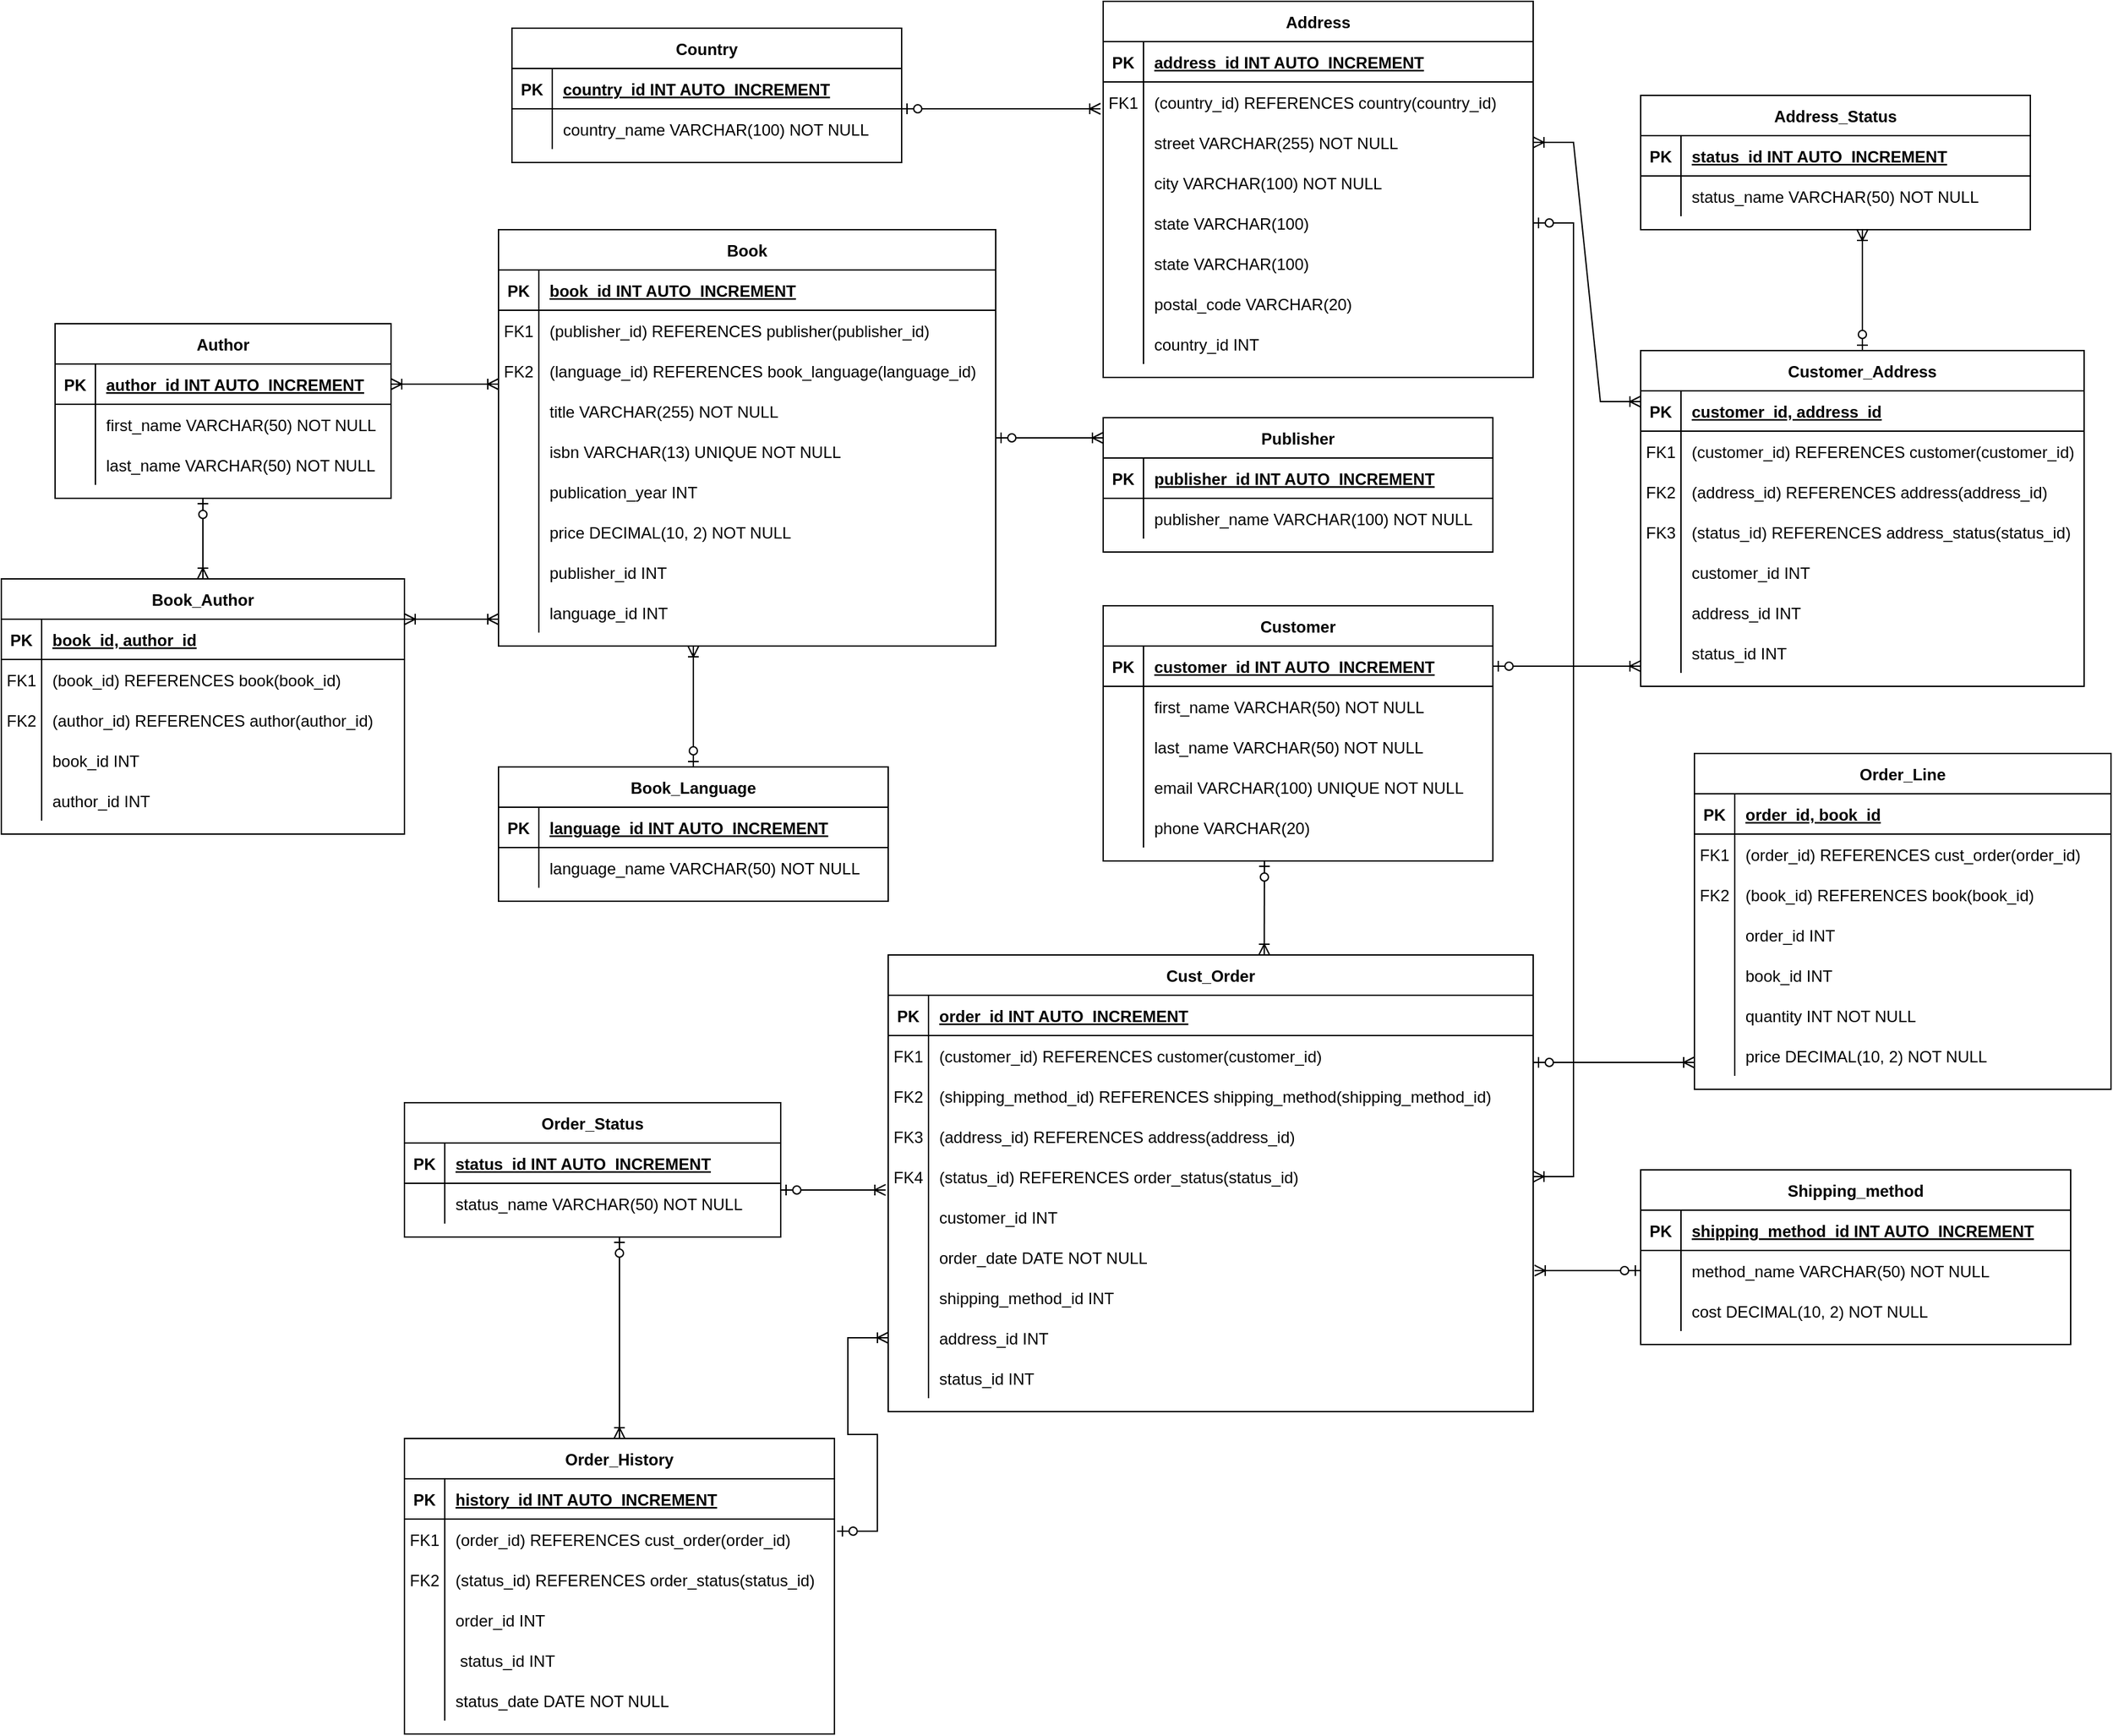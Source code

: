 <mxfile version="26.1.1">
  <diagram name="Page-1" id="l0IZd8-GP39tskVjQIIn">
    <mxGraphModel dx="3134" dy="793" grid="1" gridSize="10" guides="1" tooltips="1" connect="1" arrows="1" fold="1" page="1" pageScale="1" pageWidth="850" pageHeight="1100" math="0" shadow="0">
      <root>
        <mxCell id="0" />
        <mxCell id="1" parent="0" />
        <mxCell id="ydq0oz5BNyaRl0GpRXJy-31" value="Country" style="shape=table;startSize=30;container=1;collapsible=1;childLayout=tableLayout;fixedRows=1;rowLines=0;fontStyle=1;align=center;resizeLast=1;" vertex="1" parent="1">
          <mxGeometry x="-800" y="90" width="290" height="100" as="geometry" />
        </mxCell>
        <mxCell id="ydq0oz5BNyaRl0GpRXJy-32" value="" style="shape=partialRectangle;collapsible=0;dropTarget=0;pointerEvents=0;fillColor=none;points=[[0,0.5],[1,0.5]];portConstraint=eastwest;top=0;left=0;right=0;bottom=1;" vertex="1" parent="ydq0oz5BNyaRl0GpRXJy-31">
          <mxGeometry y="30" width="290" height="30" as="geometry" />
        </mxCell>
        <mxCell id="ydq0oz5BNyaRl0GpRXJy-33" value="PK" style="shape=partialRectangle;overflow=hidden;connectable=0;fillColor=none;top=0;left=0;bottom=0;right=0;fontStyle=1;" vertex="1" parent="ydq0oz5BNyaRl0GpRXJy-32">
          <mxGeometry width="30" height="30" as="geometry">
            <mxRectangle width="30" height="30" as="alternateBounds" />
          </mxGeometry>
        </mxCell>
        <mxCell id="ydq0oz5BNyaRl0GpRXJy-34" value="country_id INT AUTO_INCREMENT" style="shape=partialRectangle;overflow=hidden;connectable=0;fillColor=none;top=0;left=0;bottom=0;right=0;align=left;spacingLeft=6;fontStyle=5;" vertex="1" parent="ydq0oz5BNyaRl0GpRXJy-32">
          <mxGeometry x="30" width="260" height="30" as="geometry">
            <mxRectangle width="260" height="30" as="alternateBounds" />
          </mxGeometry>
        </mxCell>
        <mxCell id="ydq0oz5BNyaRl0GpRXJy-35" value="" style="shape=partialRectangle;collapsible=0;dropTarget=0;pointerEvents=0;fillColor=none;points=[[0,0.5],[1,0.5]];portConstraint=eastwest;top=0;left=0;right=0;bottom=0;" vertex="1" parent="ydq0oz5BNyaRl0GpRXJy-31">
          <mxGeometry y="60" width="290" height="30" as="geometry" />
        </mxCell>
        <mxCell id="ydq0oz5BNyaRl0GpRXJy-36" value="" style="shape=partialRectangle;overflow=hidden;connectable=0;fillColor=none;top=0;left=0;bottom=0;right=0;" vertex="1" parent="ydq0oz5BNyaRl0GpRXJy-35">
          <mxGeometry width="30" height="30" as="geometry">
            <mxRectangle width="30" height="30" as="alternateBounds" />
          </mxGeometry>
        </mxCell>
        <mxCell id="ydq0oz5BNyaRl0GpRXJy-37" value="country_name VARCHAR(100) NOT NULL" style="shape=partialRectangle;overflow=hidden;connectable=0;fillColor=none;top=0;left=0;bottom=0;right=0;align=left;spacingLeft=6;" vertex="1" parent="ydq0oz5BNyaRl0GpRXJy-35">
          <mxGeometry x="30" width="260" height="30" as="geometry">
            <mxRectangle width="260" height="30" as="alternateBounds" />
          </mxGeometry>
        </mxCell>
        <mxCell id="ydq0oz5BNyaRl0GpRXJy-45" value="Book" style="shape=table;startSize=30;container=1;collapsible=1;childLayout=tableLayout;fixedRows=1;rowLines=0;fontStyle=1;align=center;resizeLast=1;" vertex="1" parent="1">
          <mxGeometry x="-810" y="240" width="370" height="310" as="geometry" />
        </mxCell>
        <mxCell id="ydq0oz5BNyaRl0GpRXJy-46" value="" style="shape=partialRectangle;collapsible=0;dropTarget=0;pointerEvents=0;fillColor=none;points=[[0,0.5],[1,0.5]];portConstraint=eastwest;top=0;left=0;right=0;bottom=1;" vertex="1" parent="ydq0oz5BNyaRl0GpRXJy-45">
          <mxGeometry y="30" width="370" height="30" as="geometry" />
        </mxCell>
        <mxCell id="ydq0oz5BNyaRl0GpRXJy-47" value="PK" style="shape=partialRectangle;overflow=hidden;connectable=0;fillColor=none;top=0;left=0;bottom=0;right=0;fontStyle=1;" vertex="1" parent="ydq0oz5BNyaRl0GpRXJy-46">
          <mxGeometry width="30" height="30" as="geometry">
            <mxRectangle width="30" height="30" as="alternateBounds" />
          </mxGeometry>
        </mxCell>
        <mxCell id="ydq0oz5BNyaRl0GpRXJy-48" value="book_id INT AUTO_INCREMENT " style="shape=partialRectangle;overflow=hidden;connectable=0;fillColor=none;top=0;left=0;bottom=0;right=0;align=left;spacingLeft=6;fontStyle=5;" vertex="1" parent="ydq0oz5BNyaRl0GpRXJy-46">
          <mxGeometry x="30" width="340" height="30" as="geometry">
            <mxRectangle width="340" height="30" as="alternateBounds" />
          </mxGeometry>
        </mxCell>
        <mxCell id="ydq0oz5BNyaRl0GpRXJy-49" value="" style="shape=partialRectangle;collapsible=0;dropTarget=0;pointerEvents=0;fillColor=none;points=[[0,0.5],[1,0.5]];portConstraint=eastwest;top=0;left=0;right=0;bottom=0;" vertex="1" parent="ydq0oz5BNyaRl0GpRXJy-45">
          <mxGeometry y="60" width="370" height="30" as="geometry" />
        </mxCell>
        <mxCell id="ydq0oz5BNyaRl0GpRXJy-50" value="FK1" style="shape=partialRectangle;overflow=hidden;connectable=0;fillColor=none;top=0;left=0;bottom=0;right=0;" vertex="1" parent="ydq0oz5BNyaRl0GpRXJy-49">
          <mxGeometry width="30" height="30" as="geometry">
            <mxRectangle width="30" height="30" as="alternateBounds" />
          </mxGeometry>
        </mxCell>
        <mxCell id="ydq0oz5BNyaRl0GpRXJy-51" value="(publisher_id) REFERENCES publisher(publisher_id)" style="shape=partialRectangle;overflow=hidden;connectable=0;fillColor=none;top=0;left=0;bottom=0;right=0;align=left;spacingLeft=6;" vertex="1" parent="ydq0oz5BNyaRl0GpRXJy-49">
          <mxGeometry x="30" width="340" height="30" as="geometry">
            <mxRectangle width="340" height="30" as="alternateBounds" />
          </mxGeometry>
        </mxCell>
        <mxCell id="ydq0oz5BNyaRl0GpRXJy-208" value="" style="shape=partialRectangle;collapsible=0;dropTarget=0;pointerEvents=0;fillColor=none;points=[[0,0.5],[1,0.5]];portConstraint=eastwest;top=0;left=0;right=0;bottom=0;" vertex="1" parent="ydq0oz5BNyaRl0GpRXJy-45">
          <mxGeometry y="90" width="370" height="30" as="geometry" />
        </mxCell>
        <mxCell id="ydq0oz5BNyaRl0GpRXJy-209" value="FK2" style="shape=partialRectangle;overflow=hidden;connectable=0;fillColor=none;top=0;left=0;bottom=0;right=0;" vertex="1" parent="ydq0oz5BNyaRl0GpRXJy-208">
          <mxGeometry width="30" height="30" as="geometry">
            <mxRectangle width="30" height="30" as="alternateBounds" />
          </mxGeometry>
        </mxCell>
        <mxCell id="ydq0oz5BNyaRl0GpRXJy-210" value="(language_id) REFERENCES book_language(language_id)" style="shape=partialRectangle;overflow=hidden;connectable=0;fillColor=none;top=0;left=0;bottom=0;right=0;align=left;spacingLeft=6;" vertex="1" parent="ydq0oz5BNyaRl0GpRXJy-208">
          <mxGeometry x="30" width="340" height="30" as="geometry">
            <mxRectangle width="340" height="30" as="alternateBounds" />
          </mxGeometry>
        </mxCell>
        <mxCell id="ydq0oz5BNyaRl0GpRXJy-211" value="" style="shape=partialRectangle;collapsible=0;dropTarget=0;pointerEvents=0;fillColor=none;points=[[0,0.5],[1,0.5]];portConstraint=eastwest;top=0;left=0;right=0;bottom=0;" vertex="1" parent="ydq0oz5BNyaRl0GpRXJy-45">
          <mxGeometry y="120" width="370" height="30" as="geometry" />
        </mxCell>
        <mxCell id="ydq0oz5BNyaRl0GpRXJy-212" value="" style="shape=partialRectangle;overflow=hidden;connectable=0;fillColor=none;top=0;left=0;bottom=0;right=0;" vertex="1" parent="ydq0oz5BNyaRl0GpRXJy-211">
          <mxGeometry width="30" height="30" as="geometry">
            <mxRectangle width="30" height="30" as="alternateBounds" />
          </mxGeometry>
        </mxCell>
        <mxCell id="ydq0oz5BNyaRl0GpRXJy-213" value="title VARCHAR(255) NOT NULL" style="shape=partialRectangle;overflow=hidden;connectable=0;fillColor=none;top=0;left=0;bottom=0;right=0;align=left;spacingLeft=6;" vertex="1" parent="ydq0oz5BNyaRl0GpRXJy-211">
          <mxGeometry x="30" width="340" height="30" as="geometry">
            <mxRectangle width="340" height="30" as="alternateBounds" />
          </mxGeometry>
        </mxCell>
        <mxCell id="ydq0oz5BNyaRl0GpRXJy-214" value="" style="shape=partialRectangle;collapsible=0;dropTarget=0;pointerEvents=0;fillColor=none;points=[[0,0.5],[1,0.5]];portConstraint=eastwest;top=0;left=0;right=0;bottom=0;" vertex="1" parent="ydq0oz5BNyaRl0GpRXJy-45">
          <mxGeometry y="150" width="370" height="30" as="geometry" />
        </mxCell>
        <mxCell id="ydq0oz5BNyaRl0GpRXJy-215" value="" style="shape=partialRectangle;overflow=hidden;connectable=0;fillColor=none;top=0;left=0;bottom=0;right=0;" vertex="1" parent="ydq0oz5BNyaRl0GpRXJy-214">
          <mxGeometry width="30" height="30" as="geometry">
            <mxRectangle width="30" height="30" as="alternateBounds" />
          </mxGeometry>
        </mxCell>
        <mxCell id="ydq0oz5BNyaRl0GpRXJy-216" value="isbn VARCHAR(13) UNIQUE NOT NULL" style="shape=partialRectangle;overflow=hidden;connectable=0;fillColor=none;top=0;left=0;bottom=0;right=0;align=left;spacingLeft=6;" vertex="1" parent="ydq0oz5BNyaRl0GpRXJy-214">
          <mxGeometry x="30" width="340" height="30" as="geometry">
            <mxRectangle width="340" height="30" as="alternateBounds" />
          </mxGeometry>
        </mxCell>
        <mxCell id="ydq0oz5BNyaRl0GpRXJy-217" value="" style="shape=partialRectangle;collapsible=0;dropTarget=0;pointerEvents=0;fillColor=none;points=[[0,0.5],[1,0.5]];portConstraint=eastwest;top=0;left=0;right=0;bottom=0;" vertex="1" parent="ydq0oz5BNyaRl0GpRXJy-45">
          <mxGeometry y="180" width="370" height="30" as="geometry" />
        </mxCell>
        <mxCell id="ydq0oz5BNyaRl0GpRXJy-218" value="" style="shape=partialRectangle;overflow=hidden;connectable=0;fillColor=none;top=0;left=0;bottom=0;right=0;" vertex="1" parent="ydq0oz5BNyaRl0GpRXJy-217">
          <mxGeometry width="30" height="30" as="geometry">
            <mxRectangle width="30" height="30" as="alternateBounds" />
          </mxGeometry>
        </mxCell>
        <mxCell id="ydq0oz5BNyaRl0GpRXJy-219" value="publication_year INT" style="shape=partialRectangle;overflow=hidden;connectable=0;fillColor=none;top=0;left=0;bottom=0;right=0;align=left;spacingLeft=6;" vertex="1" parent="ydq0oz5BNyaRl0GpRXJy-217">
          <mxGeometry x="30" width="340" height="30" as="geometry">
            <mxRectangle width="340" height="30" as="alternateBounds" />
          </mxGeometry>
        </mxCell>
        <mxCell id="ydq0oz5BNyaRl0GpRXJy-220" value="" style="shape=partialRectangle;collapsible=0;dropTarget=0;pointerEvents=0;fillColor=none;points=[[0,0.5],[1,0.5]];portConstraint=eastwest;top=0;left=0;right=0;bottom=0;" vertex="1" parent="ydq0oz5BNyaRl0GpRXJy-45">
          <mxGeometry y="210" width="370" height="30" as="geometry" />
        </mxCell>
        <mxCell id="ydq0oz5BNyaRl0GpRXJy-221" value="" style="shape=partialRectangle;overflow=hidden;connectable=0;fillColor=none;top=0;left=0;bottom=0;right=0;" vertex="1" parent="ydq0oz5BNyaRl0GpRXJy-220">
          <mxGeometry width="30" height="30" as="geometry">
            <mxRectangle width="30" height="30" as="alternateBounds" />
          </mxGeometry>
        </mxCell>
        <mxCell id="ydq0oz5BNyaRl0GpRXJy-222" value="price DECIMAL(10, 2) NOT NULL" style="shape=partialRectangle;overflow=hidden;connectable=0;fillColor=none;top=0;left=0;bottom=0;right=0;align=left;spacingLeft=6;" vertex="1" parent="ydq0oz5BNyaRl0GpRXJy-220">
          <mxGeometry x="30" width="340" height="30" as="geometry">
            <mxRectangle width="340" height="30" as="alternateBounds" />
          </mxGeometry>
        </mxCell>
        <mxCell id="ydq0oz5BNyaRl0GpRXJy-223" value="" style="shape=partialRectangle;collapsible=0;dropTarget=0;pointerEvents=0;fillColor=none;points=[[0,0.5],[1,0.5]];portConstraint=eastwest;top=0;left=0;right=0;bottom=0;" vertex="1" parent="ydq0oz5BNyaRl0GpRXJy-45">
          <mxGeometry y="240" width="370" height="30" as="geometry" />
        </mxCell>
        <mxCell id="ydq0oz5BNyaRl0GpRXJy-224" value="" style="shape=partialRectangle;overflow=hidden;connectable=0;fillColor=none;top=0;left=0;bottom=0;right=0;" vertex="1" parent="ydq0oz5BNyaRl0GpRXJy-223">
          <mxGeometry width="30" height="30" as="geometry">
            <mxRectangle width="30" height="30" as="alternateBounds" />
          </mxGeometry>
        </mxCell>
        <mxCell id="ydq0oz5BNyaRl0GpRXJy-225" value="publisher_id INT" style="shape=partialRectangle;overflow=hidden;connectable=0;fillColor=none;top=0;left=0;bottom=0;right=0;align=left;spacingLeft=6;" vertex="1" parent="ydq0oz5BNyaRl0GpRXJy-223">
          <mxGeometry x="30" width="340" height="30" as="geometry">
            <mxRectangle width="340" height="30" as="alternateBounds" />
          </mxGeometry>
        </mxCell>
        <mxCell id="ydq0oz5BNyaRl0GpRXJy-226" value="" style="shape=partialRectangle;collapsible=0;dropTarget=0;pointerEvents=0;fillColor=none;points=[[0,0.5],[1,0.5]];portConstraint=eastwest;top=0;left=0;right=0;bottom=0;" vertex="1" parent="ydq0oz5BNyaRl0GpRXJy-45">
          <mxGeometry y="270" width="370" height="30" as="geometry" />
        </mxCell>
        <mxCell id="ydq0oz5BNyaRl0GpRXJy-227" value="" style="shape=partialRectangle;overflow=hidden;connectable=0;fillColor=none;top=0;left=0;bottom=0;right=0;" vertex="1" parent="ydq0oz5BNyaRl0GpRXJy-226">
          <mxGeometry width="30" height="30" as="geometry">
            <mxRectangle width="30" height="30" as="alternateBounds" />
          </mxGeometry>
        </mxCell>
        <mxCell id="ydq0oz5BNyaRl0GpRXJy-228" value="language_id INT" style="shape=partialRectangle;overflow=hidden;connectable=0;fillColor=none;top=0;left=0;bottom=0;right=0;align=left;spacingLeft=6;" vertex="1" parent="ydq0oz5BNyaRl0GpRXJy-226">
          <mxGeometry x="30" width="340" height="30" as="geometry">
            <mxRectangle width="340" height="30" as="alternateBounds" />
          </mxGeometry>
        </mxCell>
        <mxCell id="ydq0oz5BNyaRl0GpRXJy-52" value="Book_Author" style="shape=table;startSize=30;container=1;collapsible=1;childLayout=tableLayout;fixedRows=1;rowLines=0;fontStyle=1;align=center;resizeLast=1;" vertex="1" parent="1">
          <mxGeometry x="-1180" y="500" width="300" height="190" as="geometry" />
        </mxCell>
        <mxCell id="ydq0oz5BNyaRl0GpRXJy-53" value="" style="shape=partialRectangle;collapsible=0;dropTarget=0;pointerEvents=0;fillColor=none;points=[[0,0.5],[1,0.5]];portConstraint=eastwest;top=0;left=0;right=0;bottom=1;" vertex="1" parent="ydq0oz5BNyaRl0GpRXJy-52">
          <mxGeometry y="30" width="300" height="30" as="geometry" />
        </mxCell>
        <mxCell id="ydq0oz5BNyaRl0GpRXJy-54" value="PK" style="shape=partialRectangle;overflow=hidden;connectable=0;fillColor=none;top=0;left=0;bottom=0;right=0;fontStyle=1;" vertex="1" parent="ydq0oz5BNyaRl0GpRXJy-53">
          <mxGeometry width="30" height="30" as="geometry">
            <mxRectangle width="30" height="30" as="alternateBounds" />
          </mxGeometry>
        </mxCell>
        <mxCell id="ydq0oz5BNyaRl0GpRXJy-55" value="book_id, author_id " style="shape=partialRectangle;overflow=hidden;connectable=0;fillColor=none;top=0;left=0;bottom=0;right=0;align=left;spacingLeft=6;fontStyle=5;" vertex="1" parent="ydq0oz5BNyaRl0GpRXJy-53">
          <mxGeometry x="30" width="270" height="30" as="geometry">
            <mxRectangle width="270" height="30" as="alternateBounds" />
          </mxGeometry>
        </mxCell>
        <mxCell id="ydq0oz5BNyaRl0GpRXJy-56" value="" style="shape=partialRectangle;collapsible=0;dropTarget=0;pointerEvents=0;fillColor=none;points=[[0,0.5],[1,0.5]];portConstraint=eastwest;top=0;left=0;right=0;bottom=0;" vertex="1" parent="ydq0oz5BNyaRl0GpRXJy-52">
          <mxGeometry y="60" width="300" height="30" as="geometry" />
        </mxCell>
        <mxCell id="ydq0oz5BNyaRl0GpRXJy-57" value="FK1" style="shape=partialRectangle;overflow=hidden;connectable=0;fillColor=none;top=0;left=0;bottom=0;right=0;" vertex="1" parent="ydq0oz5BNyaRl0GpRXJy-56">
          <mxGeometry width="30" height="30" as="geometry">
            <mxRectangle width="30" height="30" as="alternateBounds" />
          </mxGeometry>
        </mxCell>
        <mxCell id="ydq0oz5BNyaRl0GpRXJy-58" value="(book_id) REFERENCES book(book_id)" style="shape=partialRectangle;overflow=hidden;connectable=0;fillColor=none;top=0;left=0;bottom=0;right=0;align=left;spacingLeft=6;" vertex="1" parent="ydq0oz5BNyaRl0GpRXJy-56">
          <mxGeometry x="30" width="270" height="30" as="geometry">
            <mxRectangle width="270" height="30" as="alternateBounds" />
          </mxGeometry>
        </mxCell>
        <mxCell id="ydq0oz5BNyaRl0GpRXJy-229" value="" style="shape=partialRectangle;collapsible=0;dropTarget=0;pointerEvents=0;fillColor=none;points=[[0,0.5],[1,0.5]];portConstraint=eastwest;top=0;left=0;right=0;bottom=0;" vertex="1" parent="ydq0oz5BNyaRl0GpRXJy-52">
          <mxGeometry y="90" width="300" height="30" as="geometry" />
        </mxCell>
        <mxCell id="ydq0oz5BNyaRl0GpRXJy-230" value="FK2" style="shape=partialRectangle;overflow=hidden;connectable=0;fillColor=none;top=0;left=0;bottom=0;right=0;" vertex="1" parent="ydq0oz5BNyaRl0GpRXJy-229">
          <mxGeometry width="30" height="30" as="geometry">
            <mxRectangle width="30" height="30" as="alternateBounds" />
          </mxGeometry>
        </mxCell>
        <mxCell id="ydq0oz5BNyaRl0GpRXJy-231" value="(author_id) REFERENCES author(author_id)" style="shape=partialRectangle;overflow=hidden;connectable=0;fillColor=none;top=0;left=0;bottom=0;right=0;align=left;spacingLeft=6;" vertex="1" parent="ydq0oz5BNyaRl0GpRXJy-229">
          <mxGeometry x="30" width="270" height="30" as="geometry">
            <mxRectangle width="270" height="30" as="alternateBounds" />
          </mxGeometry>
        </mxCell>
        <mxCell id="ydq0oz5BNyaRl0GpRXJy-232" value="" style="shape=partialRectangle;collapsible=0;dropTarget=0;pointerEvents=0;fillColor=none;points=[[0,0.5],[1,0.5]];portConstraint=eastwest;top=0;left=0;right=0;bottom=0;" vertex="1" parent="ydq0oz5BNyaRl0GpRXJy-52">
          <mxGeometry y="120" width="300" height="30" as="geometry" />
        </mxCell>
        <mxCell id="ydq0oz5BNyaRl0GpRXJy-233" value="" style="shape=partialRectangle;overflow=hidden;connectable=0;fillColor=none;top=0;left=0;bottom=0;right=0;" vertex="1" parent="ydq0oz5BNyaRl0GpRXJy-232">
          <mxGeometry width="30" height="30" as="geometry">
            <mxRectangle width="30" height="30" as="alternateBounds" />
          </mxGeometry>
        </mxCell>
        <mxCell id="ydq0oz5BNyaRl0GpRXJy-234" value="book_id INT" style="shape=partialRectangle;overflow=hidden;connectable=0;fillColor=none;top=0;left=0;bottom=0;right=0;align=left;spacingLeft=6;" vertex="1" parent="ydq0oz5BNyaRl0GpRXJy-232">
          <mxGeometry x="30" width="270" height="30" as="geometry">
            <mxRectangle width="270" height="30" as="alternateBounds" />
          </mxGeometry>
        </mxCell>
        <mxCell id="ydq0oz5BNyaRl0GpRXJy-235" value="" style="shape=partialRectangle;collapsible=0;dropTarget=0;pointerEvents=0;fillColor=none;points=[[0,0.5],[1,0.5]];portConstraint=eastwest;top=0;left=0;right=0;bottom=0;" vertex="1" parent="ydq0oz5BNyaRl0GpRXJy-52">
          <mxGeometry y="150" width="300" height="30" as="geometry" />
        </mxCell>
        <mxCell id="ydq0oz5BNyaRl0GpRXJy-236" value="" style="shape=partialRectangle;overflow=hidden;connectable=0;fillColor=none;top=0;left=0;bottom=0;right=0;" vertex="1" parent="ydq0oz5BNyaRl0GpRXJy-235">
          <mxGeometry width="30" height="30" as="geometry">
            <mxRectangle width="30" height="30" as="alternateBounds" />
          </mxGeometry>
        </mxCell>
        <mxCell id="ydq0oz5BNyaRl0GpRXJy-237" value="author_id INT" style="shape=partialRectangle;overflow=hidden;connectable=0;fillColor=none;top=0;left=0;bottom=0;right=0;align=left;spacingLeft=6;" vertex="1" parent="ydq0oz5BNyaRl0GpRXJy-235">
          <mxGeometry x="30" width="270" height="30" as="geometry">
            <mxRectangle width="270" height="30" as="alternateBounds" />
          </mxGeometry>
        </mxCell>
        <mxCell id="ydq0oz5BNyaRl0GpRXJy-59" value="Author" style="shape=table;startSize=30;container=1;collapsible=1;childLayout=tableLayout;fixedRows=1;rowLines=0;fontStyle=1;align=center;resizeLast=1;" vertex="1" parent="1">
          <mxGeometry x="-1140" y="310" width="250" height="130" as="geometry" />
        </mxCell>
        <mxCell id="ydq0oz5BNyaRl0GpRXJy-60" value="" style="shape=partialRectangle;collapsible=0;dropTarget=0;pointerEvents=0;fillColor=none;points=[[0,0.5],[1,0.5]];portConstraint=eastwest;top=0;left=0;right=0;bottom=1;" vertex="1" parent="ydq0oz5BNyaRl0GpRXJy-59">
          <mxGeometry y="30" width="250" height="30" as="geometry" />
        </mxCell>
        <mxCell id="ydq0oz5BNyaRl0GpRXJy-61" value="PK" style="shape=partialRectangle;overflow=hidden;connectable=0;fillColor=none;top=0;left=0;bottom=0;right=0;fontStyle=1;" vertex="1" parent="ydq0oz5BNyaRl0GpRXJy-60">
          <mxGeometry width="30" height="30" as="geometry">
            <mxRectangle width="30" height="30" as="alternateBounds" />
          </mxGeometry>
        </mxCell>
        <mxCell id="ydq0oz5BNyaRl0GpRXJy-62" value="author_id INT AUTO_INCREMENT " style="shape=partialRectangle;overflow=hidden;connectable=0;fillColor=none;top=0;left=0;bottom=0;right=0;align=left;spacingLeft=6;fontStyle=5;" vertex="1" parent="ydq0oz5BNyaRl0GpRXJy-60">
          <mxGeometry x="30" width="220" height="30" as="geometry">
            <mxRectangle width="220" height="30" as="alternateBounds" />
          </mxGeometry>
        </mxCell>
        <mxCell id="ydq0oz5BNyaRl0GpRXJy-63" value="" style="shape=partialRectangle;collapsible=0;dropTarget=0;pointerEvents=0;fillColor=none;points=[[0,0.5],[1,0.5]];portConstraint=eastwest;top=0;left=0;right=0;bottom=0;" vertex="1" parent="ydq0oz5BNyaRl0GpRXJy-59">
          <mxGeometry y="60" width="250" height="30" as="geometry" />
        </mxCell>
        <mxCell id="ydq0oz5BNyaRl0GpRXJy-64" value="" style="shape=partialRectangle;overflow=hidden;connectable=0;fillColor=none;top=0;left=0;bottom=0;right=0;" vertex="1" parent="ydq0oz5BNyaRl0GpRXJy-63">
          <mxGeometry width="30" height="30" as="geometry">
            <mxRectangle width="30" height="30" as="alternateBounds" />
          </mxGeometry>
        </mxCell>
        <mxCell id="ydq0oz5BNyaRl0GpRXJy-65" value="first_name VARCHAR(50) NOT NULL" style="shape=partialRectangle;overflow=hidden;connectable=0;fillColor=none;top=0;left=0;bottom=0;right=0;align=left;spacingLeft=6;" vertex="1" parent="ydq0oz5BNyaRl0GpRXJy-63">
          <mxGeometry x="30" width="220" height="30" as="geometry">
            <mxRectangle width="220" height="30" as="alternateBounds" />
          </mxGeometry>
        </mxCell>
        <mxCell id="ydq0oz5BNyaRl0GpRXJy-205" value="" style="shape=partialRectangle;collapsible=0;dropTarget=0;pointerEvents=0;fillColor=none;points=[[0,0.5],[1,0.5]];portConstraint=eastwest;top=0;left=0;right=0;bottom=0;" vertex="1" parent="ydq0oz5BNyaRl0GpRXJy-59">
          <mxGeometry y="90" width="250" height="30" as="geometry" />
        </mxCell>
        <mxCell id="ydq0oz5BNyaRl0GpRXJy-206" value="" style="shape=partialRectangle;overflow=hidden;connectable=0;fillColor=none;top=0;left=0;bottom=0;right=0;" vertex="1" parent="ydq0oz5BNyaRl0GpRXJy-205">
          <mxGeometry width="30" height="30" as="geometry">
            <mxRectangle width="30" height="30" as="alternateBounds" />
          </mxGeometry>
        </mxCell>
        <mxCell id="ydq0oz5BNyaRl0GpRXJy-207" value="last_name VARCHAR(50) NOT NULL" style="shape=partialRectangle;overflow=hidden;connectable=0;fillColor=none;top=0;left=0;bottom=0;right=0;align=left;spacingLeft=6;" vertex="1" parent="ydq0oz5BNyaRl0GpRXJy-205">
          <mxGeometry x="30" width="220" height="30" as="geometry">
            <mxRectangle width="220" height="30" as="alternateBounds" />
          </mxGeometry>
        </mxCell>
        <mxCell id="ydq0oz5BNyaRl0GpRXJy-66" value="Book_Language" style="shape=table;startSize=30;container=1;collapsible=1;childLayout=tableLayout;fixedRows=1;rowLines=0;fontStyle=1;align=center;resizeLast=1;" vertex="1" parent="1">
          <mxGeometry x="-810" y="640" width="290" height="100" as="geometry" />
        </mxCell>
        <mxCell id="ydq0oz5BNyaRl0GpRXJy-67" value="" style="shape=partialRectangle;collapsible=0;dropTarget=0;pointerEvents=0;fillColor=none;points=[[0,0.5],[1,0.5]];portConstraint=eastwest;top=0;left=0;right=0;bottom=1;" vertex="1" parent="ydq0oz5BNyaRl0GpRXJy-66">
          <mxGeometry y="30" width="290" height="30" as="geometry" />
        </mxCell>
        <mxCell id="ydq0oz5BNyaRl0GpRXJy-68" value="PK" style="shape=partialRectangle;overflow=hidden;connectable=0;fillColor=none;top=0;left=0;bottom=0;right=0;fontStyle=1;" vertex="1" parent="ydq0oz5BNyaRl0GpRXJy-67">
          <mxGeometry width="30" height="30" as="geometry">
            <mxRectangle width="30" height="30" as="alternateBounds" />
          </mxGeometry>
        </mxCell>
        <mxCell id="ydq0oz5BNyaRl0GpRXJy-69" value="language_id INT AUTO_INCREMENT " style="shape=partialRectangle;overflow=hidden;connectable=0;fillColor=none;top=0;left=0;bottom=0;right=0;align=left;spacingLeft=6;fontStyle=5;" vertex="1" parent="ydq0oz5BNyaRl0GpRXJy-67">
          <mxGeometry x="30" width="260" height="30" as="geometry">
            <mxRectangle width="260" height="30" as="alternateBounds" />
          </mxGeometry>
        </mxCell>
        <mxCell id="ydq0oz5BNyaRl0GpRXJy-70" value="" style="shape=partialRectangle;collapsible=0;dropTarget=0;pointerEvents=0;fillColor=none;points=[[0,0.5],[1,0.5]];portConstraint=eastwest;top=0;left=0;right=0;bottom=0;" vertex="1" parent="ydq0oz5BNyaRl0GpRXJy-66">
          <mxGeometry y="60" width="290" height="30" as="geometry" />
        </mxCell>
        <mxCell id="ydq0oz5BNyaRl0GpRXJy-71" value="" style="shape=partialRectangle;overflow=hidden;connectable=0;fillColor=none;top=0;left=0;bottom=0;right=0;" vertex="1" parent="ydq0oz5BNyaRl0GpRXJy-70">
          <mxGeometry width="30" height="30" as="geometry">
            <mxRectangle width="30" height="30" as="alternateBounds" />
          </mxGeometry>
        </mxCell>
        <mxCell id="ydq0oz5BNyaRl0GpRXJy-72" value="language_name VARCHAR(50) NOT NULL" style="shape=partialRectangle;overflow=hidden;connectable=0;fillColor=none;top=0;left=0;bottom=0;right=0;align=left;spacingLeft=6;" vertex="1" parent="ydq0oz5BNyaRl0GpRXJy-70">
          <mxGeometry x="30" width="260" height="30" as="geometry">
            <mxRectangle width="260" height="30" as="alternateBounds" />
          </mxGeometry>
        </mxCell>
        <mxCell id="ydq0oz5BNyaRl0GpRXJy-73" value="Publisher" style="shape=table;startSize=30;container=1;collapsible=1;childLayout=tableLayout;fixedRows=1;rowLines=0;fontStyle=1;align=center;resizeLast=1;" vertex="1" parent="1">
          <mxGeometry x="-360" y="380" width="290" height="100" as="geometry" />
        </mxCell>
        <mxCell id="ydq0oz5BNyaRl0GpRXJy-74" value="" style="shape=partialRectangle;collapsible=0;dropTarget=0;pointerEvents=0;fillColor=none;points=[[0,0.5],[1,0.5]];portConstraint=eastwest;top=0;left=0;right=0;bottom=1;" vertex="1" parent="ydq0oz5BNyaRl0GpRXJy-73">
          <mxGeometry y="30" width="290" height="30" as="geometry" />
        </mxCell>
        <mxCell id="ydq0oz5BNyaRl0GpRXJy-75" value="PK" style="shape=partialRectangle;overflow=hidden;connectable=0;fillColor=none;top=0;left=0;bottom=0;right=0;fontStyle=1;" vertex="1" parent="ydq0oz5BNyaRl0GpRXJy-74">
          <mxGeometry width="30" height="30" as="geometry">
            <mxRectangle width="30" height="30" as="alternateBounds" />
          </mxGeometry>
        </mxCell>
        <mxCell id="ydq0oz5BNyaRl0GpRXJy-76" value="publisher_id INT AUTO_INCREMENT " style="shape=partialRectangle;overflow=hidden;connectable=0;fillColor=none;top=0;left=0;bottom=0;right=0;align=left;spacingLeft=6;fontStyle=5;" vertex="1" parent="ydq0oz5BNyaRl0GpRXJy-74">
          <mxGeometry x="30" width="260" height="30" as="geometry">
            <mxRectangle width="260" height="30" as="alternateBounds" />
          </mxGeometry>
        </mxCell>
        <mxCell id="ydq0oz5BNyaRl0GpRXJy-77" value="" style="shape=partialRectangle;collapsible=0;dropTarget=0;pointerEvents=0;fillColor=none;points=[[0,0.5],[1,0.5]];portConstraint=eastwest;top=0;left=0;right=0;bottom=0;" vertex="1" parent="ydq0oz5BNyaRl0GpRXJy-73">
          <mxGeometry y="60" width="290" height="30" as="geometry" />
        </mxCell>
        <mxCell id="ydq0oz5BNyaRl0GpRXJy-78" value="" style="shape=partialRectangle;overflow=hidden;connectable=0;fillColor=none;top=0;left=0;bottom=0;right=0;" vertex="1" parent="ydq0oz5BNyaRl0GpRXJy-77">
          <mxGeometry width="30" height="30" as="geometry">
            <mxRectangle width="30" height="30" as="alternateBounds" />
          </mxGeometry>
        </mxCell>
        <mxCell id="ydq0oz5BNyaRl0GpRXJy-79" value="publisher_name VARCHAR(100) NOT NULL" style="shape=partialRectangle;overflow=hidden;connectable=0;fillColor=none;top=0;left=0;bottom=0;right=0;align=left;spacingLeft=6;" vertex="1" parent="ydq0oz5BNyaRl0GpRXJy-77">
          <mxGeometry x="30" width="260" height="30" as="geometry">
            <mxRectangle width="260" height="30" as="alternateBounds" />
          </mxGeometry>
        </mxCell>
        <mxCell id="ydq0oz5BNyaRl0GpRXJy-80" value="Customer_Address" style="shape=table;startSize=30;container=1;collapsible=1;childLayout=tableLayout;fixedRows=1;rowLines=0;fontStyle=1;align=center;resizeLast=1;" vertex="1" parent="1">
          <mxGeometry x="40" y="330" width="330" height="250" as="geometry" />
        </mxCell>
        <mxCell id="ydq0oz5BNyaRl0GpRXJy-81" value="" style="shape=partialRectangle;collapsible=0;dropTarget=0;pointerEvents=0;fillColor=none;points=[[0,0.5],[1,0.5]];portConstraint=eastwest;top=0;left=0;right=0;bottom=1;" vertex="1" parent="ydq0oz5BNyaRl0GpRXJy-80">
          <mxGeometry y="30" width="330" height="30" as="geometry" />
        </mxCell>
        <mxCell id="ydq0oz5BNyaRl0GpRXJy-82" value="PK" style="shape=partialRectangle;overflow=hidden;connectable=0;fillColor=none;top=0;left=0;bottom=0;right=0;fontStyle=1;" vertex="1" parent="ydq0oz5BNyaRl0GpRXJy-81">
          <mxGeometry width="30" height="30" as="geometry">
            <mxRectangle width="30" height="30" as="alternateBounds" />
          </mxGeometry>
        </mxCell>
        <mxCell id="ydq0oz5BNyaRl0GpRXJy-83" value="customer_id, address_id " style="shape=partialRectangle;overflow=hidden;connectable=0;fillColor=none;top=0;left=0;bottom=0;right=0;align=left;spacingLeft=6;fontStyle=5;" vertex="1" parent="ydq0oz5BNyaRl0GpRXJy-81">
          <mxGeometry x="30" width="300" height="30" as="geometry">
            <mxRectangle width="300" height="30" as="alternateBounds" />
          </mxGeometry>
        </mxCell>
        <mxCell id="ydq0oz5BNyaRl0GpRXJy-84" value="" style="shape=partialRectangle;collapsible=0;dropTarget=0;pointerEvents=0;fillColor=none;points=[[0,0.5],[1,0.5]];portConstraint=eastwest;top=0;left=0;right=0;bottom=0;" vertex="1" parent="ydq0oz5BNyaRl0GpRXJy-80">
          <mxGeometry y="60" width="330" height="30" as="geometry" />
        </mxCell>
        <mxCell id="ydq0oz5BNyaRl0GpRXJy-85" value="FK1" style="shape=partialRectangle;overflow=hidden;connectable=0;fillColor=none;top=0;left=0;bottom=0;right=0;" vertex="1" parent="ydq0oz5BNyaRl0GpRXJy-84">
          <mxGeometry width="30" height="30" as="geometry">
            <mxRectangle width="30" height="30" as="alternateBounds" />
          </mxGeometry>
        </mxCell>
        <mxCell id="ydq0oz5BNyaRl0GpRXJy-86" value="(customer_id) REFERENCES customer(customer_id)" style="shape=partialRectangle;overflow=hidden;connectable=0;fillColor=none;top=0;left=0;bottom=0;right=0;align=left;spacingLeft=6;" vertex="1" parent="ydq0oz5BNyaRl0GpRXJy-84">
          <mxGeometry x="30" width="300" height="30" as="geometry">
            <mxRectangle width="300" height="30" as="alternateBounds" />
          </mxGeometry>
        </mxCell>
        <mxCell id="ydq0oz5BNyaRl0GpRXJy-190" value="" style="shape=partialRectangle;collapsible=0;dropTarget=0;pointerEvents=0;fillColor=none;points=[[0,0.5],[1,0.5]];portConstraint=eastwest;top=0;left=0;right=0;bottom=0;" vertex="1" parent="ydq0oz5BNyaRl0GpRXJy-80">
          <mxGeometry y="90" width="330" height="30" as="geometry" />
        </mxCell>
        <mxCell id="ydq0oz5BNyaRl0GpRXJy-191" value="FK2" style="shape=partialRectangle;overflow=hidden;connectable=0;fillColor=none;top=0;left=0;bottom=0;right=0;" vertex="1" parent="ydq0oz5BNyaRl0GpRXJy-190">
          <mxGeometry width="30" height="30" as="geometry">
            <mxRectangle width="30" height="30" as="alternateBounds" />
          </mxGeometry>
        </mxCell>
        <mxCell id="ydq0oz5BNyaRl0GpRXJy-192" value="(address_id) REFERENCES address(address_id)" style="shape=partialRectangle;overflow=hidden;connectable=0;fillColor=none;top=0;left=0;bottom=0;right=0;align=left;spacingLeft=6;" vertex="1" parent="ydq0oz5BNyaRl0GpRXJy-190">
          <mxGeometry x="30" width="300" height="30" as="geometry">
            <mxRectangle width="300" height="30" as="alternateBounds" />
          </mxGeometry>
        </mxCell>
        <mxCell id="ydq0oz5BNyaRl0GpRXJy-193" value="" style="shape=partialRectangle;collapsible=0;dropTarget=0;pointerEvents=0;fillColor=none;points=[[0,0.5],[1,0.5]];portConstraint=eastwest;top=0;left=0;right=0;bottom=0;" vertex="1" parent="ydq0oz5BNyaRl0GpRXJy-80">
          <mxGeometry y="120" width="330" height="30" as="geometry" />
        </mxCell>
        <mxCell id="ydq0oz5BNyaRl0GpRXJy-194" value="FK3" style="shape=partialRectangle;overflow=hidden;connectable=0;fillColor=none;top=0;left=0;bottom=0;right=0;" vertex="1" parent="ydq0oz5BNyaRl0GpRXJy-193">
          <mxGeometry width="30" height="30" as="geometry">
            <mxRectangle width="30" height="30" as="alternateBounds" />
          </mxGeometry>
        </mxCell>
        <mxCell id="ydq0oz5BNyaRl0GpRXJy-195" value="(status_id) REFERENCES address_status(status_id)" style="shape=partialRectangle;overflow=hidden;connectable=0;fillColor=none;top=0;left=0;bottom=0;right=0;align=left;spacingLeft=6;" vertex="1" parent="ydq0oz5BNyaRl0GpRXJy-193">
          <mxGeometry x="30" width="300" height="30" as="geometry">
            <mxRectangle width="300" height="30" as="alternateBounds" />
          </mxGeometry>
        </mxCell>
        <mxCell id="ydq0oz5BNyaRl0GpRXJy-196" value="" style="shape=partialRectangle;collapsible=0;dropTarget=0;pointerEvents=0;fillColor=none;points=[[0,0.5],[1,0.5]];portConstraint=eastwest;top=0;left=0;right=0;bottom=0;" vertex="1" parent="ydq0oz5BNyaRl0GpRXJy-80">
          <mxGeometry y="150" width="330" height="30" as="geometry" />
        </mxCell>
        <mxCell id="ydq0oz5BNyaRl0GpRXJy-197" value="" style="shape=partialRectangle;overflow=hidden;connectable=0;fillColor=none;top=0;left=0;bottom=0;right=0;" vertex="1" parent="ydq0oz5BNyaRl0GpRXJy-196">
          <mxGeometry width="30" height="30" as="geometry">
            <mxRectangle width="30" height="30" as="alternateBounds" />
          </mxGeometry>
        </mxCell>
        <mxCell id="ydq0oz5BNyaRl0GpRXJy-198" value="customer_id INT" style="shape=partialRectangle;overflow=hidden;connectable=0;fillColor=none;top=0;left=0;bottom=0;right=0;align=left;spacingLeft=6;" vertex="1" parent="ydq0oz5BNyaRl0GpRXJy-196">
          <mxGeometry x="30" width="300" height="30" as="geometry">
            <mxRectangle width="300" height="30" as="alternateBounds" />
          </mxGeometry>
        </mxCell>
        <mxCell id="ydq0oz5BNyaRl0GpRXJy-199" value="" style="shape=partialRectangle;collapsible=0;dropTarget=0;pointerEvents=0;fillColor=none;points=[[0,0.5],[1,0.5]];portConstraint=eastwest;top=0;left=0;right=0;bottom=0;" vertex="1" parent="ydq0oz5BNyaRl0GpRXJy-80">
          <mxGeometry y="180" width="330" height="30" as="geometry" />
        </mxCell>
        <mxCell id="ydq0oz5BNyaRl0GpRXJy-200" value="" style="shape=partialRectangle;overflow=hidden;connectable=0;fillColor=none;top=0;left=0;bottom=0;right=0;" vertex="1" parent="ydq0oz5BNyaRl0GpRXJy-199">
          <mxGeometry width="30" height="30" as="geometry">
            <mxRectangle width="30" height="30" as="alternateBounds" />
          </mxGeometry>
        </mxCell>
        <mxCell id="ydq0oz5BNyaRl0GpRXJy-201" value="address_id INT" style="shape=partialRectangle;overflow=hidden;connectable=0;fillColor=none;top=0;left=0;bottom=0;right=0;align=left;spacingLeft=6;" vertex="1" parent="ydq0oz5BNyaRl0GpRXJy-199">
          <mxGeometry x="30" width="300" height="30" as="geometry">
            <mxRectangle width="300" height="30" as="alternateBounds" />
          </mxGeometry>
        </mxCell>
        <mxCell id="ydq0oz5BNyaRl0GpRXJy-202" value="" style="shape=partialRectangle;collapsible=0;dropTarget=0;pointerEvents=0;fillColor=none;points=[[0,0.5],[1,0.5]];portConstraint=eastwest;top=0;left=0;right=0;bottom=0;" vertex="1" parent="ydq0oz5BNyaRl0GpRXJy-80">
          <mxGeometry y="210" width="330" height="30" as="geometry" />
        </mxCell>
        <mxCell id="ydq0oz5BNyaRl0GpRXJy-203" value="" style="shape=partialRectangle;overflow=hidden;connectable=0;fillColor=none;top=0;left=0;bottom=0;right=0;" vertex="1" parent="ydq0oz5BNyaRl0GpRXJy-202">
          <mxGeometry width="30" height="30" as="geometry">
            <mxRectangle width="30" height="30" as="alternateBounds" />
          </mxGeometry>
        </mxCell>
        <mxCell id="ydq0oz5BNyaRl0GpRXJy-204" value="status_id INT" style="shape=partialRectangle;overflow=hidden;connectable=0;fillColor=none;top=0;left=0;bottom=0;right=0;align=left;spacingLeft=6;" vertex="1" parent="ydq0oz5BNyaRl0GpRXJy-202">
          <mxGeometry x="30" width="300" height="30" as="geometry">
            <mxRectangle width="300" height="30" as="alternateBounds" />
          </mxGeometry>
        </mxCell>
        <mxCell id="ydq0oz5BNyaRl0GpRXJy-87" value="Address_Status" style="shape=table;startSize=30;container=1;collapsible=1;childLayout=tableLayout;fixedRows=1;rowLines=0;fontStyle=1;align=center;resizeLast=1;" vertex="1" parent="1">
          <mxGeometry x="40" y="140" width="290" height="100" as="geometry" />
        </mxCell>
        <mxCell id="ydq0oz5BNyaRl0GpRXJy-88" value="" style="shape=partialRectangle;collapsible=0;dropTarget=0;pointerEvents=0;fillColor=none;points=[[0,0.5],[1,0.5]];portConstraint=eastwest;top=0;left=0;right=0;bottom=1;" vertex="1" parent="ydq0oz5BNyaRl0GpRXJy-87">
          <mxGeometry y="30" width="290" height="30" as="geometry" />
        </mxCell>
        <mxCell id="ydq0oz5BNyaRl0GpRXJy-89" value="PK" style="shape=partialRectangle;overflow=hidden;connectable=0;fillColor=none;top=0;left=0;bottom=0;right=0;fontStyle=1;" vertex="1" parent="ydq0oz5BNyaRl0GpRXJy-88">
          <mxGeometry width="30" height="30" as="geometry">
            <mxRectangle width="30" height="30" as="alternateBounds" />
          </mxGeometry>
        </mxCell>
        <mxCell id="ydq0oz5BNyaRl0GpRXJy-90" value="status_id INT AUTO_INCREMENT " style="shape=partialRectangle;overflow=hidden;connectable=0;fillColor=none;top=0;left=0;bottom=0;right=0;align=left;spacingLeft=6;fontStyle=5;" vertex="1" parent="ydq0oz5BNyaRl0GpRXJy-88">
          <mxGeometry x="30" width="260" height="30" as="geometry">
            <mxRectangle width="260" height="30" as="alternateBounds" />
          </mxGeometry>
        </mxCell>
        <mxCell id="ydq0oz5BNyaRl0GpRXJy-91" value="" style="shape=partialRectangle;collapsible=0;dropTarget=0;pointerEvents=0;fillColor=none;points=[[0,0.5],[1,0.5]];portConstraint=eastwest;top=0;left=0;right=0;bottom=0;" vertex="1" parent="ydq0oz5BNyaRl0GpRXJy-87">
          <mxGeometry y="60" width="290" height="30" as="geometry" />
        </mxCell>
        <mxCell id="ydq0oz5BNyaRl0GpRXJy-92" value="" style="shape=partialRectangle;overflow=hidden;connectable=0;fillColor=none;top=0;left=0;bottom=0;right=0;" vertex="1" parent="ydq0oz5BNyaRl0GpRXJy-91">
          <mxGeometry width="30" height="30" as="geometry">
            <mxRectangle width="30" height="30" as="alternateBounds" />
          </mxGeometry>
        </mxCell>
        <mxCell id="ydq0oz5BNyaRl0GpRXJy-93" value="status_name VARCHAR(50) NOT NULL" style="shape=partialRectangle;overflow=hidden;connectable=0;fillColor=none;top=0;left=0;bottom=0;right=0;align=left;spacingLeft=6;" vertex="1" parent="ydq0oz5BNyaRl0GpRXJy-91">
          <mxGeometry x="30" width="260" height="30" as="geometry">
            <mxRectangle width="260" height="30" as="alternateBounds" />
          </mxGeometry>
        </mxCell>
        <mxCell id="ydq0oz5BNyaRl0GpRXJy-94" value="Order_Line" style="shape=table;startSize=30;container=1;collapsible=1;childLayout=tableLayout;fixedRows=1;rowLines=0;fontStyle=1;align=center;resizeLast=1;" vertex="1" parent="1">
          <mxGeometry x="80" y="630" width="310" height="250" as="geometry" />
        </mxCell>
        <mxCell id="ydq0oz5BNyaRl0GpRXJy-95" value="" style="shape=partialRectangle;collapsible=0;dropTarget=0;pointerEvents=0;fillColor=none;points=[[0,0.5],[1,0.5]];portConstraint=eastwest;top=0;left=0;right=0;bottom=1;" vertex="1" parent="ydq0oz5BNyaRl0GpRXJy-94">
          <mxGeometry y="30" width="310" height="30" as="geometry" />
        </mxCell>
        <mxCell id="ydq0oz5BNyaRl0GpRXJy-96" value="PK" style="shape=partialRectangle;overflow=hidden;connectable=0;fillColor=none;top=0;left=0;bottom=0;right=0;fontStyle=1;" vertex="1" parent="ydq0oz5BNyaRl0GpRXJy-95">
          <mxGeometry width="30" height="30" as="geometry">
            <mxRectangle width="30" height="30" as="alternateBounds" />
          </mxGeometry>
        </mxCell>
        <mxCell id="ydq0oz5BNyaRl0GpRXJy-97" value="order_id, book_id " style="shape=partialRectangle;overflow=hidden;connectable=0;fillColor=none;top=0;left=0;bottom=0;right=0;align=left;spacingLeft=6;fontStyle=5;" vertex="1" parent="ydq0oz5BNyaRl0GpRXJy-95">
          <mxGeometry x="30" width="280" height="30" as="geometry">
            <mxRectangle width="280" height="30" as="alternateBounds" />
          </mxGeometry>
        </mxCell>
        <mxCell id="ydq0oz5BNyaRl0GpRXJy-98" value="" style="shape=partialRectangle;collapsible=0;dropTarget=0;pointerEvents=0;fillColor=none;points=[[0,0.5],[1,0.5]];portConstraint=eastwest;top=0;left=0;right=0;bottom=0;" vertex="1" parent="ydq0oz5BNyaRl0GpRXJy-94">
          <mxGeometry y="60" width="310" height="30" as="geometry" />
        </mxCell>
        <mxCell id="ydq0oz5BNyaRl0GpRXJy-99" value="FK1" style="shape=partialRectangle;overflow=hidden;connectable=0;fillColor=none;top=0;left=0;bottom=0;right=0;" vertex="1" parent="ydq0oz5BNyaRl0GpRXJy-98">
          <mxGeometry width="30" height="30" as="geometry">
            <mxRectangle width="30" height="30" as="alternateBounds" />
          </mxGeometry>
        </mxCell>
        <mxCell id="ydq0oz5BNyaRl0GpRXJy-100" value="(order_id) REFERENCES cust_order(order_id)" style="shape=partialRectangle;overflow=hidden;connectable=0;fillColor=none;top=0;left=0;bottom=0;right=0;align=left;spacingLeft=6;" vertex="1" parent="ydq0oz5BNyaRl0GpRXJy-98">
          <mxGeometry x="30" width="280" height="30" as="geometry">
            <mxRectangle width="280" height="30" as="alternateBounds" />
          </mxGeometry>
        </mxCell>
        <mxCell id="ydq0oz5BNyaRl0GpRXJy-282" value="" style="shape=partialRectangle;collapsible=0;dropTarget=0;pointerEvents=0;fillColor=none;points=[[0,0.5],[1,0.5]];portConstraint=eastwest;top=0;left=0;right=0;bottom=0;" vertex="1" parent="ydq0oz5BNyaRl0GpRXJy-94">
          <mxGeometry y="90" width="310" height="30" as="geometry" />
        </mxCell>
        <mxCell id="ydq0oz5BNyaRl0GpRXJy-283" value="FK2" style="shape=partialRectangle;overflow=hidden;connectable=0;fillColor=none;top=0;left=0;bottom=0;right=0;" vertex="1" parent="ydq0oz5BNyaRl0GpRXJy-282">
          <mxGeometry width="30" height="30" as="geometry">
            <mxRectangle width="30" height="30" as="alternateBounds" />
          </mxGeometry>
        </mxCell>
        <mxCell id="ydq0oz5BNyaRl0GpRXJy-284" value="(book_id) REFERENCES book(book_id)" style="shape=partialRectangle;overflow=hidden;connectable=0;fillColor=none;top=0;left=0;bottom=0;right=0;align=left;spacingLeft=6;" vertex="1" parent="ydq0oz5BNyaRl0GpRXJy-282">
          <mxGeometry x="30" width="280" height="30" as="geometry">
            <mxRectangle width="280" height="30" as="alternateBounds" />
          </mxGeometry>
        </mxCell>
        <mxCell id="ydq0oz5BNyaRl0GpRXJy-285" value="" style="shape=partialRectangle;collapsible=0;dropTarget=0;pointerEvents=0;fillColor=none;points=[[0,0.5],[1,0.5]];portConstraint=eastwest;top=0;left=0;right=0;bottom=0;" vertex="1" parent="ydq0oz5BNyaRl0GpRXJy-94">
          <mxGeometry y="120" width="310" height="30" as="geometry" />
        </mxCell>
        <mxCell id="ydq0oz5BNyaRl0GpRXJy-286" value="" style="shape=partialRectangle;overflow=hidden;connectable=0;fillColor=none;top=0;left=0;bottom=0;right=0;" vertex="1" parent="ydq0oz5BNyaRl0GpRXJy-285">
          <mxGeometry width="30" height="30" as="geometry">
            <mxRectangle width="30" height="30" as="alternateBounds" />
          </mxGeometry>
        </mxCell>
        <mxCell id="ydq0oz5BNyaRl0GpRXJy-287" value="order_id INT" style="shape=partialRectangle;overflow=hidden;connectable=0;fillColor=none;top=0;left=0;bottom=0;right=0;align=left;spacingLeft=6;" vertex="1" parent="ydq0oz5BNyaRl0GpRXJy-285">
          <mxGeometry x="30" width="280" height="30" as="geometry">
            <mxRectangle width="280" height="30" as="alternateBounds" />
          </mxGeometry>
        </mxCell>
        <mxCell id="ydq0oz5BNyaRl0GpRXJy-288" value="" style="shape=partialRectangle;collapsible=0;dropTarget=0;pointerEvents=0;fillColor=none;points=[[0,0.5],[1,0.5]];portConstraint=eastwest;top=0;left=0;right=0;bottom=0;" vertex="1" parent="ydq0oz5BNyaRl0GpRXJy-94">
          <mxGeometry y="150" width="310" height="30" as="geometry" />
        </mxCell>
        <mxCell id="ydq0oz5BNyaRl0GpRXJy-289" value="" style="shape=partialRectangle;overflow=hidden;connectable=0;fillColor=none;top=0;left=0;bottom=0;right=0;" vertex="1" parent="ydq0oz5BNyaRl0GpRXJy-288">
          <mxGeometry width="30" height="30" as="geometry">
            <mxRectangle width="30" height="30" as="alternateBounds" />
          </mxGeometry>
        </mxCell>
        <mxCell id="ydq0oz5BNyaRl0GpRXJy-290" value="book_id INT" style="shape=partialRectangle;overflow=hidden;connectable=0;fillColor=none;top=0;left=0;bottom=0;right=0;align=left;spacingLeft=6;" vertex="1" parent="ydq0oz5BNyaRl0GpRXJy-288">
          <mxGeometry x="30" width="280" height="30" as="geometry">
            <mxRectangle width="280" height="30" as="alternateBounds" />
          </mxGeometry>
        </mxCell>
        <mxCell id="ydq0oz5BNyaRl0GpRXJy-291" value="" style="shape=partialRectangle;collapsible=0;dropTarget=0;pointerEvents=0;fillColor=none;points=[[0,0.5],[1,0.5]];portConstraint=eastwest;top=0;left=0;right=0;bottom=0;" vertex="1" parent="ydq0oz5BNyaRl0GpRXJy-94">
          <mxGeometry y="180" width="310" height="30" as="geometry" />
        </mxCell>
        <mxCell id="ydq0oz5BNyaRl0GpRXJy-292" value="" style="shape=partialRectangle;overflow=hidden;connectable=0;fillColor=none;top=0;left=0;bottom=0;right=0;" vertex="1" parent="ydq0oz5BNyaRl0GpRXJy-291">
          <mxGeometry width="30" height="30" as="geometry">
            <mxRectangle width="30" height="30" as="alternateBounds" />
          </mxGeometry>
        </mxCell>
        <mxCell id="ydq0oz5BNyaRl0GpRXJy-293" value="quantity INT NOT NULL" style="shape=partialRectangle;overflow=hidden;connectable=0;fillColor=none;top=0;left=0;bottom=0;right=0;align=left;spacingLeft=6;" vertex="1" parent="ydq0oz5BNyaRl0GpRXJy-291">
          <mxGeometry x="30" width="280" height="30" as="geometry">
            <mxRectangle width="280" height="30" as="alternateBounds" />
          </mxGeometry>
        </mxCell>
        <mxCell id="ydq0oz5BNyaRl0GpRXJy-294" value="" style="shape=partialRectangle;collapsible=0;dropTarget=0;pointerEvents=0;fillColor=none;points=[[0,0.5],[1,0.5]];portConstraint=eastwest;top=0;left=0;right=0;bottom=0;" vertex="1" parent="ydq0oz5BNyaRl0GpRXJy-94">
          <mxGeometry y="210" width="310" height="30" as="geometry" />
        </mxCell>
        <mxCell id="ydq0oz5BNyaRl0GpRXJy-295" value="" style="shape=partialRectangle;overflow=hidden;connectable=0;fillColor=none;top=0;left=0;bottom=0;right=0;" vertex="1" parent="ydq0oz5BNyaRl0GpRXJy-294">
          <mxGeometry width="30" height="30" as="geometry">
            <mxRectangle width="30" height="30" as="alternateBounds" />
          </mxGeometry>
        </mxCell>
        <mxCell id="ydq0oz5BNyaRl0GpRXJy-296" value="price DECIMAL(10, 2) NOT NULL" style="shape=partialRectangle;overflow=hidden;connectable=0;fillColor=none;top=0;left=0;bottom=0;right=0;align=left;spacingLeft=6;" vertex="1" parent="ydq0oz5BNyaRl0GpRXJy-294">
          <mxGeometry x="30" width="280" height="30" as="geometry">
            <mxRectangle width="280" height="30" as="alternateBounds" />
          </mxGeometry>
        </mxCell>
        <mxCell id="ydq0oz5BNyaRl0GpRXJy-101" value="Order_History" style="shape=table;startSize=30;container=1;collapsible=1;childLayout=tableLayout;fixedRows=1;rowLines=0;fontStyle=1;align=center;resizeLast=1;" vertex="1" parent="1">
          <mxGeometry x="-880" y="1140" width="320" height="220" as="geometry" />
        </mxCell>
        <mxCell id="ydq0oz5BNyaRl0GpRXJy-102" value="" style="shape=partialRectangle;collapsible=0;dropTarget=0;pointerEvents=0;fillColor=none;points=[[0,0.5],[1,0.5]];portConstraint=eastwest;top=0;left=0;right=0;bottom=1;" vertex="1" parent="ydq0oz5BNyaRl0GpRXJy-101">
          <mxGeometry y="30" width="320" height="30" as="geometry" />
        </mxCell>
        <mxCell id="ydq0oz5BNyaRl0GpRXJy-103" value="PK" style="shape=partialRectangle;overflow=hidden;connectable=0;fillColor=none;top=0;left=0;bottom=0;right=0;fontStyle=1;" vertex="1" parent="ydq0oz5BNyaRl0GpRXJy-102">
          <mxGeometry width="30" height="30" as="geometry">
            <mxRectangle width="30" height="30" as="alternateBounds" />
          </mxGeometry>
        </mxCell>
        <mxCell id="ydq0oz5BNyaRl0GpRXJy-104" value="history_id INT AUTO_INCREMENT " style="shape=partialRectangle;overflow=hidden;connectable=0;fillColor=none;top=0;left=0;bottom=0;right=0;align=left;spacingLeft=6;fontStyle=5;" vertex="1" parent="ydq0oz5BNyaRl0GpRXJy-102">
          <mxGeometry x="30" width="290" height="30" as="geometry">
            <mxRectangle width="290" height="30" as="alternateBounds" />
          </mxGeometry>
        </mxCell>
        <mxCell id="ydq0oz5BNyaRl0GpRXJy-105" value="" style="shape=partialRectangle;collapsible=0;dropTarget=0;pointerEvents=0;fillColor=none;points=[[0,0.5],[1,0.5]];portConstraint=eastwest;top=0;left=0;right=0;bottom=0;" vertex="1" parent="ydq0oz5BNyaRl0GpRXJy-101">
          <mxGeometry y="60" width="320" height="30" as="geometry" />
        </mxCell>
        <mxCell id="ydq0oz5BNyaRl0GpRXJy-106" value="FK1" style="shape=partialRectangle;overflow=hidden;connectable=0;fillColor=none;top=0;left=0;bottom=0;right=0;" vertex="1" parent="ydq0oz5BNyaRl0GpRXJy-105">
          <mxGeometry width="30" height="30" as="geometry">
            <mxRectangle width="30" height="30" as="alternateBounds" />
          </mxGeometry>
        </mxCell>
        <mxCell id="ydq0oz5BNyaRl0GpRXJy-107" value="(order_id) REFERENCES cust_order(order_id)" style="shape=partialRectangle;overflow=hidden;connectable=0;fillColor=none;top=0;left=0;bottom=0;right=0;align=left;spacingLeft=6;" vertex="1" parent="ydq0oz5BNyaRl0GpRXJy-105">
          <mxGeometry x="30" width="290" height="30" as="geometry">
            <mxRectangle width="290" height="30" as="alternateBounds" />
          </mxGeometry>
        </mxCell>
        <mxCell id="ydq0oz5BNyaRl0GpRXJy-297" value="" style="shape=partialRectangle;collapsible=0;dropTarget=0;pointerEvents=0;fillColor=none;points=[[0,0.5],[1,0.5]];portConstraint=eastwest;top=0;left=0;right=0;bottom=0;" vertex="1" parent="ydq0oz5BNyaRl0GpRXJy-101">
          <mxGeometry y="90" width="320" height="30" as="geometry" />
        </mxCell>
        <mxCell id="ydq0oz5BNyaRl0GpRXJy-298" value="FK2" style="shape=partialRectangle;overflow=hidden;connectable=0;fillColor=none;top=0;left=0;bottom=0;right=0;" vertex="1" parent="ydq0oz5BNyaRl0GpRXJy-297">
          <mxGeometry width="30" height="30" as="geometry">
            <mxRectangle width="30" height="30" as="alternateBounds" />
          </mxGeometry>
        </mxCell>
        <mxCell id="ydq0oz5BNyaRl0GpRXJy-299" value="(status_id) REFERENCES order_status(status_id)" style="shape=partialRectangle;overflow=hidden;connectable=0;fillColor=none;top=0;left=0;bottom=0;right=0;align=left;spacingLeft=6;" vertex="1" parent="ydq0oz5BNyaRl0GpRXJy-297">
          <mxGeometry x="30" width="290" height="30" as="geometry">
            <mxRectangle width="290" height="30" as="alternateBounds" />
          </mxGeometry>
        </mxCell>
        <mxCell id="ydq0oz5BNyaRl0GpRXJy-347" value="" style="shape=partialRectangle;collapsible=0;dropTarget=0;pointerEvents=0;fillColor=none;points=[[0,0.5],[1,0.5]];portConstraint=eastwest;top=0;left=0;right=0;bottom=0;" vertex="1" parent="ydq0oz5BNyaRl0GpRXJy-101">
          <mxGeometry y="120" width="320" height="30" as="geometry" />
        </mxCell>
        <mxCell id="ydq0oz5BNyaRl0GpRXJy-348" value="" style="shape=partialRectangle;overflow=hidden;connectable=0;fillColor=none;top=0;left=0;bottom=0;right=0;" vertex="1" parent="ydq0oz5BNyaRl0GpRXJy-347">
          <mxGeometry width="30" height="30" as="geometry">
            <mxRectangle width="30" height="30" as="alternateBounds" />
          </mxGeometry>
        </mxCell>
        <mxCell id="ydq0oz5BNyaRl0GpRXJy-349" value="order_id INT" style="shape=partialRectangle;overflow=hidden;connectable=0;fillColor=none;top=0;left=0;bottom=0;right=0;align=left;spacingLeft=6;" vertex="1" parent="ydq0oz5BNyaRl0GpRXJy-347">
          <mxGeometry x="30" width="290" height="30" as="geometry">
            <mxRectangle width="290" height="30" as="alternateBounds" />
          </mxGeometry>
        </mxCell>
        <mxCell id="ydq0oz5BNyaRl0GpRXJy-363" value="" style="shape=partialRectangle;collapsible=0;dropTarget=0;pointerEvents=0;fillColor=none;points=[[0,0.5],[1,0.5]];portConstraint=eastwest;top=0;left=0;right=0;bottom=0;" vertex="1" parent="ydq0oz5BNyaRl0GpRXJy-101">
          <mxGeometry y="150" width="320" height="30" as="geometry" />
        </mxCell>
        <mxCell id="ydq0oz5BNyaRl0GpRXJy-364" value="" style="shape=partialRectangle;overflow=hidden;connectable=0;fillColor=none;top=0;left=0;bottom=0;right=0;" vertex="1" parent="ydq0oz5BNyaRl0GpRXJy-363">
          <mxGeometry width="30" height="30" as="geometry">
            <mxRectangle width="30" height="30" as="alternateBounds" />
          </mxGeometry>
        </mxCell>
        <mxCell id="ydq0oz5BNyaRl0GpRXJy-365" value=" status_id INT" style="shape=partialRectangle;overflow=hidden;connectable=0;fillColor=none;top=0;left=0;bottom=0;right=0;align=left;spacingLeft=6;" vertex="1" parent="ydq0oz5BNyaRl0GpRXJy-363">
          <mxGeometry x="30" width="290" height="30" as="geometry">
            <mxRectangle width="290" height="30" as="alternateBounds" />
          </mxGeometry>
        </mxCell>
        <mxCell id="ydq0oz5BNyaRl0GpRXJy-366" value="" style="shape=partialRectangle;collapsible=0;dropTarget=0;pointerEvents=0;fillColor=none;points=[[0,0.5],[1,0.5]];portConstraint=eastwest;top=0;left=0;right=0;bottom=0;" vertex="1" parent="ydq0oz5BNyaRl0GpRXJy-101">
          <mxGeometry y="180" width="320" height="30" as="geometry" />
        </mxCell>
        <mxCell id="ydq0oz5BNyaRl0GpRXJy-367" value="" style="shape=partialRectangle;overflow=hidden;connectable=0;fillColor=none;top=0;left=0;bottom=0;right=0;" vertex="1" parent="ydq0oz5BNyaRl0GpRXJy-366">
          <mxGeometry width="30" height="30" as="geometry">
            <mxRectangle width="30" height="30" as="alternateBounds" />
          </mxGeometry>
        </mxCell>
        <mxCell id="ydq0oz5BNyaRl0GpRXJy-368" value="status_date DATE NOT NULL" style="shape=partialRectangle;overflow=hidden;connectable=0;fillColor=none;top=0;left=0;bottom=0;right=0;align=left;spacingLeft=6;" vertex="1" parent="ydq0oz5BNyaRl0GpRXJy-366">
          <mxGeometry x="30" width="290" height="30" as="geometry">
            <mxRectangle width="290" height="30" as="alternateBounds" />
          </mxGeometry>
        </mxCell>
        <mxCell id="ydq0oz5BNyaRl0GpRXJy-108" value="Order_Status" style="shape=table;startSize=30;container=1;collapsible=1;childLayout=tableLayout;fixedRows=1;rowLines=0;fontStyle=1;align=center;resizeLast=1;" vertex="1" parent="1">
          <mxGeometry x="-880" y="890" width="280" height="100" as="geometry" />
        </mxCell>
        <mxCell id="ydq0oz5BNyaRl0GpRXJy-109" value="" style="shape=partialRectangle;collapsible=0;dropTarget=0;pointerEvents=0;fillColor=none;points=[[0,0.5],[1,0.5]];portConstraint=eastwest;top=0;left=0;right=0;bottom=1;" vertex="1" parent="ydq0oz5BNyaRl0GpRXJy-108">
          <mxGeometry y="30" width="280" height="30" as="geometry" />
        </mxCell>
        <mxCell id="ydq0oz5BNyaRl0GpRXJy-110" value="PK" style="shape=partialRectangle;overflow=hidden;connectable=0;fillColor=none;top=0;left=0;bottom=0;right=0;fontStyle=1;" vertex="1" parent="ydq0oz5BNyaRl0GpRXJy-109">
          <mxGeometry width="30" height="30" as="geometry">
            <mxRectangle width="30" height="30" as="alternateBounds" />
          </mxGeometry>
        </mxCell>
        <mxCell id="ydq0oz5BNyaRl0GpRXJy-111" value="status_id INT AUTO_INCREMENT " style="shape=partialRectangle;overflow=hidden;connectable=0;fillColor=none;top=0;left=0;bottom=0;right=0;align=left;spacingLeft=6;fontStyle=5;" vertex="1" parent="ydq0oz5BNyaRl0GpRXJy-109">
          <mxGeometry x="30" width="250" height="30" as="geometry">
            <mxRectangle width="250" height="30" as="alternateBounds" />
          </mxGeometry>
        </mxCell>
        <mxCell id="ydq0oz5BNyaRl0GpRXJy-112" value="" style="shape=partialRectangle;collapsible=0;dropTarget=0;pointerEvents=0;fillColor=none;points=[[0,0.5],[1,0.5]];portConstraint=eastwest;top=0;left=0;right=0;bottom=0;" vertex="1" parent="ydq0oz5BNyaRl0GpRXJy-108">
          <mxGeometry y="60" width="280" height="30" as="geometry" />
        </mxCell>
        <mxCell id="ydq0oz5BNyaRl0GpRXJy-113" value="" style="shape=partialRectangle;overflow=hidden;connectable=0;fillColor=none;top=0;left=0;bottom=0;right=0;" vertex="1" parent="ydq0oz5BNyaRl0GpRXJy-112">
          <mxGeometry width="30" height="30" as="geometry">
            <mxRectangle width="30" height="30" as="alternateBounds" />
          </mxGeometry>
        </mxCell>
        <mxCell id="ydq0oz5BNyaRl0GpRXJy-114" value="status_name VARCHAR(50) NOT NULL" style="shape=partialRectangle;overflow=hidden;connectable=0;fillColor=none;top=0;left=0;bottom=0;right=0;align=left;spacingLeft=6;" vertex="1" parent="ydq0oz5BNyaRl0GpRXJy-112">
          <mxGeometry x="30" width="250" height="30" as="geometry">
            <mxRectangle width="250" height="30" as="alternateBounds" />
          </mxGeometry>
        </mxCell>
        <mxCell id="ydq0oz5BNyaRl0GpRXJy-132" value="Address" style="shape=table;startSize=30;container=1;collapsible=1;childLayout=tableLayout;fixedRows=1;rowLines=0;fontStyle=1;align=center;resizeLast=1;" vertex="1" parent="1">
          <mxGeometry x="-360" y="70" width="320" height="280" as="geometry" />
        </mxCell>
        <mxCell id="ydq0oz5BNyaRl0GpRXJy-133" value="" style="shape=partialRectangle;collapsible=0;dropTarget=0;pointerEvents=0;fillColor=none;points=[[0,0.5],[1,0.5]];portConstraint=eastwest;top=0;left=0;right=0;bottom=1;" vertex="1" parent="ydq0oz5BNyaRl0GpRXJy-132">
          <mxGeometry y="30" width="320" height="30" as="geometry" />
        </mxCell>
        <mxCell id="ydq0oz5BNyaRl0GpRXJy-134" value="PK" style="shape=partialRectangle;overflow=hidden;connectable=0;fillColor=none;top=0;left=0;bottom=0;right=0;fontStyle=1;" vertex="1" parent="ydq0oz5BNyaRl0GpRXJy-133">
          <mxGeometry width="30" height="30" as="geometry">
            <mxRectangle width="30" height="30" as="alternateBounds" />
          </mxGeometry>
        </mxCell>
        <mxCell id="ydq0oz5BNyaRl0GpRXJy-135" value="address_id INT AUTO_INCREMENT" style="shape=partialRectangle;overflow=hidden;connectable=0;fillColor=none;top=0;left=0;bottom=0;right=0;align=left;spacingLeft=6;fontStyle=5;" vertex="1" parent="ydq0oz5BNyaRl0GpRXJy-133">
          <mxGeometry x="30" width="290" height="30" as="geometry">
            <mxRectangle width="290" height="30" as="alternateBounds" />
          </mxGeometry>
        </mxCell>
        <mxCell id="ydq0oz5BNyaRl0GpRXJy-136" value="" style="shape=partialRectangle;collapsible=0;dropTarget=0;pointerEvents=0;fillColor=none;points=[[0,0.5],[1,0.5]];portConstraint=eastwest;top=0;left=0;right=0;bottom=0;" vertex="1" parent="ydq0oz5BNyaRl0GpRXJy-132">
          <mxGeometry y="60" width="320" height="30" as="geometry" />
        </mxCell>
        <mxCell id="ydq0oz5BNyaRl0GpRXJy-137" value="FK1" style="shape=partialRectangle;overflow=hidden;connectable=0;fillColor=none;top=0;left=0;bottom=0;right=0;" vertex="1" parent="ydq0oz5BNyaRl0GpRXJy-136">
          <mxGeometry width="30" height="30" as="geometry">
            <mxRectangle width="30" height="30" as="alternateBounds" />
          </mxGeometry>
        </mxCell>
        <mxCell id="ydq0oz5BNyaRl0GpRXJy-138" value="(country_id) REFERENCES country(country_id)" style="shape=partialRectangle;overflow=hidden;connectable=0;fillColor=none;top=0;left=0;bottom=0;right=0;align=left;spacingLeft=6;" vertex="1" parent="ydq0oz5BNyaRl0GpRXJy-136">
          <mxGeometry x="30" width="290" height="30" as="geometry">
            <mxRectangle width="290" height="30" as="alternateBounds" />
          </mxGeometry>
        </mxCell>
        <mxCell id="ydq0oz5BNyaRl0GpRXJy-139" value="" style="shape=partialRectangle;collapsible=0;dropTarget=0;pointerEvents=0;fillColor=none;points=[[0,0.5],[1,0.5]];portConstraint=eastwest;top=0;left=0;right=0;bottom=0;" vertex="1" parent="ydq0oz5BNyaRl0GpRXJy-132">
          <mxGeometry y="90" width="320" height="30" as="geometry" />
        </mxCell>
        <mxCell id="ydq0oz5BNyaRl0GpRXJy-140" value="" style="shape=partialRectangle;overflow=hidden;connectable=0;fillColor=none;top=0;left=0;bottom=0;right=0;" vertex="1" parent="ydq0oz5BNyaRl0GpRXJy-139">
          <mxGeometry width="30" height="30" as="geometry">
            <mxRectangle width="30" height="30" as="alternateBounds" />
          </mxGeometry>
        </mxCell>
        <mxCell id="ydq0oz5BNyaRl0GpRXJy-141" value="street VARCHAR(255) NOT NULL" style="shape=partialRectangle;overflow=hidden;connectable=0;fillColor=none;top=0;left=0;bottom=0;right=0;align=left;spacingLeft=6;" vertex="1" parent="ydq0oz5BNyaRl0GpRXJy-139">
          <mxGeometry x="30" width="290" height="30" as="geometry">
            <mxRectangle width="290" height="30" as="alternateBounds" />
          </mxGeometry>
        </mxCell>
        <mxCell id="ydq0oz5BNyaRl0GpRXJy-142" value="" style="shape=partialRectangle;collapsible=0;dropTarget=0;pointerEvents=0;fillColor=none;points=[[0,0.5],[1,0.5]];portConstraint=eastwest;top=0;left=0;right=0;bottom=0;" vertex="1" parent="ydq0oz5BNyaRl0GpRXJy-132">
          <mxGeometry y="120" width="320" height="30" as="geometry" />
        </mxCell>
        <mxCell id="ydq0oz5BNyaRl0GpRXJy-143" value="" style="shape=partialRectangle;overflow=hidden;connectable=0;fillColor=none;top=0;left=0;bottom=0;right=0;" vertex="1" parent="ydq0oz5BNyaRl0GpRXJy-142">
          <mxGeometry width="30" height="30" as="geometry">
            <mxRectangle width="30" height="30" as="alternateBounds" />
          </mxGeometry>
        </mxCell>
        <mxCell id="ydq0oz5BNyaRl0GpRXJy-144" value="city VARCHAR(100) NOT NULL" style="shape=partialRectangle;overflow=hidden;connectable=0;fillColor=none;top=0;left=0;bottom=0;right=0;align=left;spacingLeft=6;" vertex="1" parent="ydq0oz5BNyaRl0GpRXJy-142">
          <mxGeometry x="30" width="290" height="30" as="geometry">
            <mxRectangle width="290" height="30" as="alternateBounds" />
          </mxGeometry>
        </mxCell>
        <mxCell id="ydq0oz5BNyaRl0GpRXJy-158" value="" style="shape=partialRectangle;collapsible=0;dropTarget=0;pointerEvents=0;fillColor=none;points=[[0,0.5],[1,0.5]];portConstraint=eastwest;top=0;left=0;right=0;bottom=0;" vertex="1" parent="ydq0oz5BNyaRl0GpRXJy-132">
          <mxGeometry y="150" width="320" height="30" as="geometry" />
        </mxCell>
        <mxCell id="ydq0oz5BNyaRl0GpRXJy-159" value="" style="shape=partialRectangle;overflow=hidden;connectable=0;fillColor=none;top=0;left=0;bottom=0;right=0;" vertex="1" parent="ydq0oz5BNyaRl0GpRXJy-158">
          <mxGeometry width="30" height="30" as="geometry">
            <mxRectangle width="30" height="30" as="alternateBounds" />
          </mxGeometry>
        </mxCell>
        <mxCell id="ydq0oz5BNyaRl0GpRXJy-160" value="state VARCHAR(100)" style="shape=partialRectangle;overflow=hidden;connectable=0;fillColor=none;top=0;left=0;bottom=0;right=0;align=left;spacingLeft=6;" vertex="1" parent="ydq0oz5BNyaRl0GpRXJy-158">
          <mxGeometry x="30" width="290" height="30" as="geometry">
            <mxRectangle width="290" height="30" as="alternateBounds" />
          </mxGeometry>
        </mxCell>
        <mxCell id="ydq0oz5BNyaRl0GpRXJy-307" value="" style="shape=partialRectangle;collapsible=0;dropTarget=0;pointerEvents=0;fillColor=none;points=[[0,0.5],[1,0.5]];portConstraint=eastwest;top=0;left=0;right=0;bottom=0;" vertex="1" parent="ydq0oz5BNyaRl0GpRXJy-132">
          <mxGeometry y="180" width="320" height="30" as="geometry" />
        </mxCell>
        <mxCell id="ydq0oz5BNyaRl0GpRXJy-308" value="" style="shape=partialRectangle;overflow=hidden;connectable=0;fillColor=none;top=0;left=0;bottom=0;right=0;" vertex="1" parent="ydq0oz5BNyaRl0GpRXJy-307">
          <mxGeometry width="30" height="30" as="geometry">
            <mxRectangle width="30" height="30" as="alternateBounds" />
          </mxGeometry>
        </mxCell>
        <mxCell id="ydq0oz5BNyaRl0GpRXJy-309" value="state VARCHAR(100)" style="shape=partialRectangle;overflow=hidden;connectable=0;fillColor=none;top=0;left=0;bottom=0;right=0;align=left;spacingLeft=6;" vertex="1" parent="ydq0oz5BNyaRl0GpRXJy-307">
          <mxGeometry x="30" width="290" height="30" as="geometry">
            <mxRectangle width="290" height="30" as="alternateBounds" />
          </mxGeometry>
        </mxCell>
        <mxCell id="ydq0oz5BNyaRl0GpRXJy-161" value="" style="shape=partialRectangle;collapsible=0;dropTarget=0;pointerEvents=0;fillColor=none;points=[[0,0.5],[1,0.5]];portConstraint=eastwest;top=0;left=0;right=0;bottom=0;" vertex="1" parent="ydq0oz5BNyaRl0GpRXJy-132">
          <mxGeometry y="210" width="320" height="30" as="geometry" />
        </mxCell>
        <mxCell id="ydq0oz5BNyaRl0GpRXJy-162" value="" style="shape=partialRectangle;overflow=hidden;connectable=0;fillColor=none;top=0;left=0;bottom=0;right=0;" vertex="1" parent="ydq0oz5BNyaRl0GpRXJy-161">
          <mxGeometry width="30" height="30" as="geometry">
            <mxRectangle width="30" height="30" as="alternateBounds" />
          </mxGeometry>
        </mxCell>
        <mxCell id="ydq0oz5BNyaRl0GpRXJy-163" value="postal_code VARCHAR(20)" style="shape=partialRectangle;overflow=hidden;connectable=0;fillColor=none;top=0;left=0;bottom=0;right=0;align=left;spacingLeft=6;" vertex="1" parent="ydq0oz5BNyaRl0GpRXJy-161">
          <mxGeometry x="30" width="290" height="30" as="geometry">
            <mxRectangle width="290" height="30" as="alternateBounds" />
          </mxGeometry>
        </mxCell>
        <mxCell id="ydq0oz5BNyaRl0GpRXJy-164" value="" style="shape=partialRectangle;collapsible=0;dropTarget=0;pointerEvents=0;fillColor=none;points=[[0,0.5],[1,0.5]];portConstraint=eastwest;top=0;left=0;right=0;bottom=0;" vertex="1" parent="ydq0oz5BNyaRl0GpRXJy-132">
          <mxGeometry y="240" width="320" height="30" as="geometry" />
        </mxCell>
        <mxCell id="ydq0oz5BNyaRl0GpRXJy-165" value="" style="shape=partialRectangle;overflow=hidden;connectable=0;fillColor=none;top=0;left=0;bottom=0;right=0;" vertex="1" parent="ydq0oz5BNyaRl0GpRXJy-164">
          <mxGeometry width="30" height="30" as="geometry">
            <mxRectangle width="30" height="30" as="alternateBounds" />
          </mxGeometry>
        </mxCell>
        <mxCell id="ydq0oz5BNyaRl0GpRXJy-166" value="country_id INT" style="shape=partialRectangle;overflow=hidden;connectable=0;fillColor=none;top=0;left=0;bottom=0;right=0;align=left;spacingLeft=6;" vertex="1" parent="ydq0oz5BNyaRl0GpRXJy-164">
          <mxGeometry x="30" width="290" height="30" as="geometry">
            <mxRectangle width="290" height="30" as="alternateBounds" />
          </mxGeometry>
        </mxCell>
        <mxCell id="ydq0oz5BNyaRl0GpRXJy-174" value="Customer" style="shape=table;startSize=30;container=1;collapsible=1;childLayout=tableLayout;fixedRows=1;rowLines=0;fontStyle=1;align=center;resizeLast=1;" vertex="1" parent="1">
          <mxGeometry x="-360" y="520" width="290" height="190" as="geometry" />
        </mxCell>
        <mxCell id="ydq0oz5BNyaRl0GpRXJy-175" value="" style="shape=partialRectangle;collapsible=0;dropTarget=0;pointerEvents=0;fillColor=none;points=[[0,0.5],[1,0.5]];portConstraint=eastwest;top=0;left=0;right=0;bottom=1;" vertex="1" parent="ydq0oz5BNyaRl0GpRXJy-174">
          <mxGeometry y="30" width="290" height="30" as="geometry" />
        </mxCell>
        <mxCell id="ydq0oz5BNyaRl0GpRXJy-176" value="PK" style="shape=partialRectangle;overflow=hidden;connectable=0;fillColor=none;top=0;left=0;bottom=0;right=0;fontStyle=1;" vertex="1" parent="ydq0oz5BNyaRl0GpRXJy-175">
          <mxGeometry width="30" height="30" as="geometry">
            <mxRectangle width="30" height="30" as="alternateBounds" />
          </mxGeometry>
        </mxCell>
        <mxCell id="ydq0oz5BNyaRl0GpRXJy-177" value="customer_id INT AUTO_INCREMENT " style="shape=partialRectangle;overflow=hidden;connectable=0;fillColor=none;top=0;left=0;bottom=0;right=0;align=left;spacingLeft=6;fontStyle=5;" vertex="1" parent="ydq0oz5BNyaRl0GpRXJy-175">
          <mxGeometry x="30" width="260" height="30" as="geometry">
            <mxRectangle width="260" height="30" as="alternateBounds" />
          </mxGeometry>
        </mxCell>
        <mxCell id="ydq0oz5BNyaRl0GpRXJy-178" value="" style="shape=partialRectangle;collapsible=0;dropTarget=0;pointerEvents=0;fillColor=none;points=[[0,0.5],[1,0.5]];portConstraint=eastwest;top=0;left=0;right=0;bottom=0;" vertex="1" parent="ydq0oz5BNyaRl0GpRXJy-174">
          <mxGeometry y="60" width="290" height="30" as="geometry" />
        </mxCell>
        <mxCell id="ydq0oz5BNyaRl0GpRXJy-179" value="" style="shape=partialRectangle;overflow=hidden;connectable=0;fillColor=none;top=0;left=0;bottom=0;right=0;" vertex="1" parent="ydq0oz5BNyaRl0GpRXJy-178">
          <mxGeometry width="30" height="30" as="geometry">
            <mxRectangle width="30" height="30" as="alternateBounds" />
          </mxGeometry>
        </mxCell>
        <mxCell id="ydq0oz5BNyaRl0GpRXJy-180" value="first_name VARCHAR(50) NOT NULL" style="shape=partialRectangle;overflow=hidden;connectable=0;fillColor=none;top=0;left=0;bottom=0;right=0;align=left;spacingLeft=6;" vertex="1" parent="ydq0oz5BNyaRl0GpRXJy-178">
          <mxGeometry x="30" width="260" height="30" as="geometry">
            <mxRectangle width="260" height="30" as="alternateBounds" />
          </mxGeometry>
        </mxCell>
        <mxCell id="ydq0oz5BNyaRl0GpRXJy-181" value="" style="shape=partialRectangle;collapsible=0;dropTarget=0;pointerEvents=0;fillColor=none;points=[[0,0.5],[1,0.5]];portConstraint=eastwest;top=0;left=0;right=0;bottom=0;" vertex="1" parent="ydq0oz5BNyaRl0GpRXJy-174">
          <mxGeometry y="90" width="290" height="30" as="geometry" />
        </mxCell>
        <mxCell id="ydq0oz5BNyaRl0GpRXJy-182" value="" style="shape=partialRectangle;overflow=hidden;connectable=0;fillColor=none;top=0;left=0;bottom=0;right=0;" vertex="1" parent="ydq0oz5BNyaRl0GpRXJy-181">
          <mxGeometry width="30" height="30" as="geometry">
            <mxRectangle width="30" height="30" as="alternateBounds" />
          </mxGeometry>
        </mxCell>
        <mxCell id="ydq0oz5BNyaRl0GpRXJy-183" value="last_name VARCHAR(50) NOT NULL" style="shape=partialRectangle;overflow=hidden;connectable=0;fillColor=none;top=0;left=0;bottom=0;right=0;align=left;spacingLeft=6;" vertex="1" parent="ydq0oz5BNyaRl0GpRXJy-181">
          <mxGeometry x="30" width="260" height="30" as="geometry">
            <mxRectangle width="260" height="30" as="alternateBounds" />
          </mxGeometry>
        </mxCell>
        <mxCell id="ydq0oz5BNyaRl0GpRXJy-184" value="" style="shape=partialRectangle;collapsible=0;dropTarget=0;pointerEvents=0;fillColor=none;points=[[0,0.5],[1,0.5]];portConstraint=eastwest;top=0;left=0;right=0;bottom=0;" vertex="1" parent="ydq0oz5BNyaRl0GpRXJy-174">
          <mxGeometry y="120" width="290" height="30" as="geometry" />
        </mxCell>
        <mxCell id="ydq0oz5BNyaRl0GpRXJy-185" value="" style="shape=partialRectangle;overflow=hidden;connectable=0;fillColor=none;top=0;left=0;bottom=0;right=0;" vertex="1" parent="ydq0oz5BNyaRl0GpRXJy-184">
          <mxGeometry width="30" height="30" as="geometry">
            <mxRectangle width="30" height="30" as="alternateBounds" />
          </mxGeometry>
        </mxCell>
        <mxCell id="ydq0oz5BNyaRl0GpRXJy-186" value="email VARCHAR(100) UNIQUE NOT NULL" style="shape=partialRectangle;overflow=hidden;connectable=0;fillColor=none;top=0;left=0;bottom=0;right=0;align=left;spacingLeft=6;" vertex="1" parent="ydq0oz5BNyaRl0GpRXJy-184">
          <mxGeometry x="30" width="260" height="30" as="geometry">
            <mxRectangle width="260" height="30" as="alternateBounds" />
          </mxGeometry>
        </mxCell>
        <mxCell id="ydq0oz5BNyaRl0GpRXJy-187" value="" style="shape=partialRectangle;collapsible=0;dropTarget=0;pointerEvents=0;fillColor=none;points=[[0,0.5],[1,0.5]];portConstraint=eastwest;top=0;left=0;right=0;bottom=0;" vertex="1" parent="ydq0oz5BNyaRl0GpRXJy-174">
          <mxGeometry y="150" width="290" height="30" as="geometry" />
        </mxCell>
        <mxCell id="ydq0oz5BNyaRl0GpRXJy-188" value="" style="shape=partialRectangle;overflow=hidden;connectable=0;fillColor=none;top=0;left=0;bottom=0;right=0;" vertex="1" parent="ydq0oz5BNyaRl0GpRXJy-187">
          <mxGeometry width="30" height="30" as="geometry">
            <mxRectangle width="30" height="30" as="alternateBounds" />
          </mxGeometry>
        </mxCell>
        <mxCell id="ydq0oz5BNyaRl0GpRXJy-189" value="phone VARCHAR(20)" style="shape=partialRectangle;overflow=hidden;connectable=0;fillColor=none;top=0;left=0;bottom=0;right=0;align=left;spacingLeft=6;" vertex="1" parent="ydq0oz5BNyaRl0GpRXJy-187">
          <mxGeometry x="30" width="260" height="30" as="geometry">
            <mxRectangle width="260" height="30" as="alternateBounds" />
          </mxGeometry>
        </mxCell>
        <mxCell id="ydq0oz5BNyaRl0GpRXJy-238" value="Shipping_method" style="shape=table;startSize=30;container=1;collapsible=1;childLayout=tableLayout;fixedRows=1;rowLines=0;fontStyle=1;align=center;resizeLast=1;" vertex="1" parent="1">
          <mxGeometry x="40" y="940" width="320" height="130" as="geometry" />
        </mxCell>
        <mxCell id="ydq0oz5BNyaRl0GpRXJy-239" value="" style="shape=partialRectangle;collapsible=0;dropTarget=0;pointerEvents=0;fillColor=none;points=[[0,0.5],[1,0.5]];portConstraint=eastwest;top=0;left=0;right=0;bottom=1;" vertex="1" parent="ydq0oz5BNyaRl0GpRXJy-238">
          <mxGeometry y="30" width="320" height="30" as="geometry" />
        </mxCell>
        <mxCell id="ydq0oz5BNyaRl0GpRXJy-240" value="PK" style="shape=partialRectangle;overflow=hidden;connectable=0;fillColor=none;top=0;left=0;bottom=0;right=0;fontStyle=1;" vertex="1" parent="ydq0oz5BNyaRl0GpRXJy-239">
          <mxGeometry width="30" height="30" as="geometry">
            <mxRectangle width="30" height="30" as="alternateBounds" />
          </mxGeometry>
        </mxCell>
        <mxCell id="ydq0oz5BNyaRl0GpRXJy-241" value="shipping_method_id INT AUTO_INCREMENT " style="shape=partialRectangle;overflow=hidden;connectable=0;fillColor=none;top=0;left=0;bottom=0;right=0;align=left;spacingLeft=6;fontStyle=5;" vertex="1" parent="ydq0oz5BNyaRl0GpRXJy-239">
          <mxGeometry x="30" width="290" height="30" as="geometry">
            <mxRectangle width="290" height="30" as="alternateBounds" />
          </mxGeometry>
        </mxCell>
        <mxCell id="ydq0oz5BNyaRl0GpRXJy-242" value="" style="shape=partialRectangle;collapsible=0;dropTarget=0;pointerEvents=0;fillColor=none;points=[[0,0.5],[1,0.5]];portConstraint=eastwest;top=0;left=0;right=0;bottom=0;" vertex="1" parent="ydq0oz5BNyaRl0GpRXJy-238">
          <mxGeometry y="60" width="320" height="30" as="geometry" />
        </mxCell>
        <mxCell id="ydq0oz5BNyaRl0GpRXJy-243" value="" style="shape=partialRectangle;overflow=hidden;connectable=0;fillColor=none;top=0;left=0;bottom=0;right=0;" vertex="1" parent="ydq0oz5BNyaRl0GpRXJy-242">
          <mxGeometry width="30" height="30" as="geometry">
            <mxRectangle width="30" height="30" as="alternateBounds" />
          </mxGeometry>
        </mxCell>
        <mxCell id="ydq0oz5BNyaRl0GpRXJy-244" value="method_name VARCHAR(50) NOT NULL" style="shape=partialRectangle;overflow=hidden;connectable=0;fillColor=none;top=0;left=0;bottom=0;right=0;align=left;spacingLeft=6;" vertex="1" parent="ydq0oz5BNyaRl0GpRXJy-242">
          <mxGeometry x="30" width="290" height="30" as="geometry">
            <mxRectangle width="290" height="30" as="alternateBounds" />
          </mxGeometry>
        </mxCell>
        <mxCell id="ydq0oz5BNyaRl0GpRXJy-245" value="" style="shape=partialRectangle;collapsible=0;dropTarget=0;pointerEvents=0;fillColor=none;points=[[0,0.5],[1,0.5]];portConstraint=eastwest;top=0;left=0;right=0;bottom=0;" vertex="1" parent="ydq0oz5BNyaRl0GpRXJy-238">
          <mxGeometry y="90" width="320" height="30" as="geometry" />
        </mxCell>
        <mxCell id="ydq0oz5BNyaRl0GpRXJy-246" value="" style="shape=partialRectangle;overflow=hidden;connectable=0;fillColor=none;top=0;left=0;bottom=0;right=0;" vertex="1" parent="ydq0oz5BNyaRl0GpRXJy-245">
          <mxGeometry width="30" height="30" as="geometry">
            <mxRectangle width="30" height="30" as="alternateBounds" />
          </mxGeometry>
        </mxCell>
        <mxCell id="ydq0oz5BNyaRl0GpRXJy-247" value="cost DECIMAL(10, 2) NOT NULL" style="shape=partialRectangle;overflow=hidden;connectable=0;fillColor=none;top=0;left=0;bottom=0;right=0;align=left;spacingLeft=6;" vertex="1" parent="ydq0oz5BNyaRl0GpRXJy-245">
          <mxGeometry x="30" width="290" height="30" as="geometry">
            <mxRectangle width="290" height="30" as="alternateBounds" />
          </mxGeometry>
        </mxCell>
        <mxCell id="ydq0oz5BNyaRl0GpRXJy-251" value="Cust_Order" style="shape=table;startSize=30;container=1;collapsible=1;childLayout=tableLayout;fixedRows=1;rowLines=0;fontStyle=1;align=center;resizeLast=1;" vertex="1" parent="1">
          <mxGeometry x="-520" y="780" width="480" height="340" as="geometry" />
        </mxCell>
        <mxCell id="ydq0oz5BNyaRl0GpRXJy-252" value="" style="shape=partialRectangle;collapsible=0;dropTarget=0;pointerEvents=0;fillColor=none;points=[[0,0.5],[1,0.5]];portConstraint=eastwest;top=0;left=0;right=0;bottom=1;" vertex="1" parent="ydq0oz5BNyaRl0GpRXJy-251">
          <mxGeometry y="30" width="480" height="30" as="geometry" />
        </mxCell>
        <mxCell id="ydq0oz5BNyaRl0GpRXJy-253" value="PK" style="shape=partialRectangle;overflow=hidden;connectable=0;fillColor=none;top=0;left=0;bottom=0;right=0;fontStyle=1;" vertex="1" parent="ydq0oz5BNyaRl0GpRXJy-252">
          <mxGeometry width="30" height="30" as="geometry">
            <mxRectangle width="30" height="30" as="alternateBounds" />
          </mxGeometry>
        </mxCell>
        <mxCell id="ydq0oz5BNyaRl0GpRXJy-254" value="order_id INT AUTO_INCREMENT " style="shape=partialRectangle;overflow=hidden;connectable=0;fillColor=none;top=0;left=0;bottom=0;right=0;align=left;spacingLeft=6;fontStyle=5;" vertex="1" parent="ydq0oz5BNyaRl0GpRXJy-252">
          <mxGeometry x="30" width="450" height="30" as="geometry">
            <mxRectangle width="450" height="30" as="alternateBounds" />
          </mxGeometry>
        </mxCell>
        <mxCell id="ydq0oz5BNyaRl0GpRXJy-255" value="" style="shape=partialRectangle;collapsible=0;dropTarget=0;pointerEvents=0;fillColor=none;points=[[0,0.5],[1,0.5]];portConstraint=eastwest;top=0;left=0;right=0;bottom=0;" vertex="1" parent="ydq0oz5BNyaRl0GpRXJy-251">
          <mxGeometry y="60" width="480" height="30" as="geometry" />
        </mxCell>
        <mxCell id="ydq0oz5BNyaRl0GpRXJy-256" value="FK1" style="shape=partialRectangle;overflow=hidden;connectable=0;fillColor=none;top=0;left=0;bottom=0;right=0;" vertex="1" parent="ydq0oz5BNyaRl0GpRXJy-255">
          <mxGeometry width="30" height="30" as="geometry">
            <mxRectangle width="30" height="30" as="alternateBounds" />
          </mxGeometry>
        </mxCell>
        <mxCell id="ydq0oz5BNyaRl0GpRXJy-257" value="(customer_id) REFERENCES customer(customer_id)" style="shape=partialRectangle;overflow=hidden;connectable=0;fillColor=none;top=0;left=0;bottom=0;right=0;align=left;spacingLeft=6;" vertex="1" parent="ydq0oz5BNyaRl0GpRXJy-255">
          <mxGeometry x="30" width="450" height="30" as="geometry">
            <mxRectangle width="450" height="30" as="alternateBounds" />
          </mxGeometry>
        </mxCell>
        <mxCell id="ydq0oz5BNyaRl0GpRXJy-258" value="" style="shape=partialRectangle;collapsible=0;dropTarget=0;pointerEvents=0;fillColor=none;points=[[0,0.5],[1,0.5]];portConstraint=eastwest;top=0;left=0;right=0;bottom=0;" vertex="1" parent="ydq0oz5BNyaRl0GpRXJy-251">
          <mxGeometry y="90" width="480" height="30" as="geometry" />
        </mxCell>
        <mxCell id="ydq0oz5BNyaRl0GpRXJy-259" value="FK2" style="shape=partialRectangle;overflow=hidden;connectable=0;fillColor=none;top=0;left=0;bottom=0;right=0;" vertex="1" parent="ydq0oz5BNyaRl0GpRXJy-258">
          <mxGeometry width="30" height="30" as="geometry">
            <mxRectangle width="30" height="30" as="alternateBounds" />
          </mxGeometry>
        </mxCell>
        <mxCell id="ydq0oz5BNyaRl0GpRXJy-260" value="(shipping_method_id) REFERENCES shipping_method(shipping_method_id)" style="shape=partialRectangle;overflow=hidden;connectable=0;fillColor=none;top=0;left=0;bottom=0;right=0;align=left;spacingLeft=6;" vertex="1" parent="ydq0oz5BNyaRl0GpRXJy-258">
          <mxGeometry x="30" width="450" height="30" as="geometry">
            <mxRectangle width="450" height="30" as="alternateBounds" />
          </mxGeometry>
        </mxCell>
        <mxCell id="ydq0oz5BNyaRl0GpRXJy-261" value="" style="shape=partialRectangle;collapsible=0;dropTarget=0;pointerEvents=0;fillColor=none;points=[[0,0.5],[1,0.5]];portConstraint=eastwest;top=0;left=0;right=0;bottom=0;" vertex="1" parent="ydq0oz5BNyaRl0GpRXJy-251">
          <mxGeometry y="120" width="480" height="30" as="geometry" />
        </mxCell>
        <mxCell id="ydq0oz5BNyaRl0GpRXJy-262" value="FK3" style="shape=partialRectangle;overflow=hidden;connectable=0;fillColor=none;top=0;left=0;bottom=0;right=0;" vertex="1" parent="ydq0oz5BNyaRl0GpRXJy-261">
          <mxGeometry width="30" height="30" as="geometry">
            <mxRectangle width="30" height="30" as="alternateBounds" />
          </mxGeometry>
        </mxCell>
        <mxCell id="ydq0oz5BNyaRl0GpRXJy-263" value="(address_id) REFERENCES address(address_id)" style="shape=partialRectangle;overflow=hidden;connectable=0;fillColor=none;top=0;left=0;bottom=0;right=0;align=left;spacingLeft=6;" vertex="1" parent="ydq0oz5BNyaRl0GpRXJy-261">
          <mxGeometry x="30" width="450" height="30" as="geometry">
            <mxRectangle width="450" height="30" as="alternateBounds" />
          </mxGeometry>
        </mxCell>
        <mxCell id="ydq0oz5BNyaRl0GpRXJy-264" value="" style="shape=partialRectangle;collapsible=0;dropTarget=0;pointerEvents=0;fillColor=none;points=[[0,0.5],[1,0.5]];portConstraint=eastwest;top=0;left=0;right=0;bottom=0;" vertex="1" parent="ydq0oz5BNyaRl0GpRXJy-251">
          <mxGeometry y="150" width="480" height="30" as="geometry" />
        </mxCell>
        <mxCell id="ydq0oz5BNyaRl0GpRXJy-265" value="FK4" style="shape=partialRectangle;overflow=hidden;connectable=0;fillColor=none;top=0;left=0;bottom=0;right=0;" vertex="1" parent="ydq0oz5BNyaRl0GpRXJy-264">
          <mxGeometry width="30" height="30" as="geometry">
            <mxRectangle width="30" height="30" as="alternateBounds" />
          </mxGeometry>
        </mxCell>
        <mxCell id="ydq0oz5BNyaRl0GpRXJy-266" value="(status_id) REFERENCES order_status(status_id)" style="shape=partialRectangle;overflow=hidden;connectable=0;fillColor=none;top=0;left=0;bottom=0;right=0;align=left;spacingLeft=6;" vertex="1" parent="ydq0oz5BNyaRl0GpRXJy-264">
          <mxGeometry x="30" width="450" height="30" as="geometry">
            <mxRectangle width="450" height="30" as="alternateBounds" />
          </mxGeometry>
        </mxCell>
        <mxCell id="ydq0oz5BNyaRl0GpRXJy-267" value="" style="shape=partialRectangle;collapsible=0;dropTarget=0;pointerEvents=0;fillColor=none;points=[[0,0.5],[1,0.5]];portConstraint=eastwest;top=0;left=0;right=0;bottom=0;" vertex="1" parent="ydq0oz5BNyaRl0GpRXJy-251">
          <mxGeometry y="180" width="480" height="30" as="geometry" />
        </mxCell>
        <mxCell id="ydq0oz5BNyaRl0GpRXJy-268" value="" style="shape=partialRectangle;overflow=hidden;connectable=0;fillColor=none;top=0;left=0;bottom=0;right=0;" vertex="1" parent="ydq0oz5BNyaRl0GpRXJy-267">
          <mxGeometry width="30" height="30" as="geometry">
            <mxRectangle width="30" height="30" as="alternateBounds" />
          </mxGeometry>
        </mxCell>
        <mxCell id="ydq0oz5BNyaRl0GpRXJy-269" value="customer_id INT" style="shape=partialRectangle;overflow=hidden;connectable=0;fillColor=none;top=0;left=0;bottom=0;right=0;align=left;spacingLeft=6;" vertex="1" parent="ydq0oz5BNyaRl0GpRXJy-267">
          <mxGeometry x="30" width="450" height="30" as="geometry">
            <mxRectangle width="450" height="30" as="alternateBounds" />
          </mxGeometry>
        </mxCell>
        <mxCell id="ydq0oz5BNyaRl0GpRXJy-270" value="" style="shape=partialRectangle;collapsible=0;dropTarget=0;pointerEvents=0;fillColor=none;points=[[0,0.5],[1,0.5]];portConstraint=eastwest;top=0;left=0;right=0;bottom=0;" vertex="1" parent="ydq0oz5BNyaRl0GpRXJy-251">
          <mxGeometry y="210" width="480" height="30" as="geometry" />
        </mxCell>
        <mxCell id="ydq0oz5BNyaRl0GpRXJy-271" value="" style="shape=partialRectangle;overflow=hidden;connectable=0;fillColor=none;top=0;left=0;bottom=0;right=0;" vertex="1" parent="ydq0oz5BNyaRl0GpRXJy-270">
          <mxGeometry width="30" height="30" as="geometry">
            <mxRectangle width="30" height="30" as="alternateBounds" />
          </mxGeometry>
        </mxCell>
        <mxCell id="ydq0oz5BNyaRl0GpRXJy-272" value="order_date DATE NOT NULL" style="shape=partialRectangle;overflow=hidden;connectable=0;fillColor=none;top=0;left=0;bottom=0;right=0;align=left;spacingLeft=6;" vertex="1" parent="ydq0oz5BNyaRl0GpRXJy-270">
          <mxGeometry x="30" width="450" height="30" as="geometry">
            <mxRectangle width="450" height="30" as="alternateBounds" />
          </mxGeometry>
        </mxCell>
        <mxCell id="ydq0oz5BNyaRl0GpRXJy-273" value="" style="shape=partialRectangle;collapsible=0;dropTarget=0;pointerEvents=0;fillColor=none;points=[[0,0.5],[1,0.5]];portConstraint=eastwest;top=0;left=0;right=0;bottom=0;" vertex="1" parent="ydq0oz5BNyaRl0GpRXJy-251">
          <mxGeometry y="240" width="480" height="30" as="geometry" />
        </mxCell>
        <mxCell id="ydq0oz5BNyaRl0GpRXJy-274" value="" style="shape=partialRectangle;overflow=hidden;connectable=0;fillColor=none;top=0;left=0;bottom=0;right=0;" vertex="1" parent="ydq0oz5BNyaRl0GpRXJy-273">
          <mxGeometry width="30" height="30" as="geometry">
            <mxRectangle width="30" height="30" as="alternateBounds" />
          </mxGeometry>
        </mxCell>
        <mxCell id="ydq0oz5BNyaRl0GpRXJy-275" value="shipping_method_id INT" style="shape=partialRectangle;overflow=hidden;connectable=0;fillColor=none;top=0;left=0;bottom=0;right=0;align=left;spacingLeft=6;" vertex="1" parent="ydq0oz5BNyaRl0GpRXJy-273">
          <mxGeometry x="30" width="450" height="30" as="geometry">
            <mxRectangle width="450" height="30" as="alternateBounds" />
          </mxGeometry>
        </mxCell>
        <mxCell id="ydq0oz5BNyaRl0GpRXJy-276" value="" style="shape=partialRectangle;collapsible=0;dropTarget=0;pointerEvents=0;fillColor=none;points=[[0,0.5],[1,0.5]];portConstraint=eastwest;top=0;left=0;right=0;bottom=0;" vertex="1" parent="ydq0oz5BNyaRl0GpRXJy-251">
          <mxGeometry y="270" width="480" height="30" as="geometry" />
        </mxCell>
        <mxCell id="ydq0oz5BNyaRl0GpRXJy-277" value="" style="shape=partialRectangle;overflow=hidden;connectable=0;fillColor=none;top=0;left=0;bottom=0;right=0;" vertex="1" parent="ydq0oz5BNyaRl0GpRXJy-276">
          <mxGeometry width="30" height="30" as="geometry">
            <mxRectangle width="30" height="30" as="alternateBounds" />
          </mxGeometry>
        </mxCell>
        <mxCell id="ydq0oz5BNyaRl0GpRXJy-278" value="address_id INT" style="shape=partialRectangle;overflow=hidden;connectable=0;fillColor=none;top=0;left=0;bottom=0;right=0;align=left;spacingLeft=6;" vertex="1" parent="ydq0oz5BNyaRl0GpRXJy-276">
          <mxGeometry x="30" width="450" height="30" as="geometry">
            <mxRectangle width="450" height="30" as="alternateBounds" />
          </mxGeometry>
        </mxCell>
        <mxCell id="ydq0oz5BNyaRl0GpRXJy-279" value="" style="shape=partialRectangle;collapsible=0;dropTarget=0;pointerEvents=0;fillColor=none;points=[[0,0.5],[1,0.5]];portConstraint=eastwest;top=0;left=0;right=0;bottom=0;" vertex="1" parent="ydq0oz5BNyaRl0GpRXJy-251">
          <mxGeometry y="300" width="480" height="30" as="geometry" />
        </mxCell>
        <mxCell id="ydq0oz5BNyaRl0GpRXJy-280" value="" style="shape=partialRectangle;overflow=hidden;connectable=0;fillColor=none;top=0;left=0;bottom=0;right=0;" vertex="1" parent="ydq0oz5BNyaRl0GpRXJy-279">
          <mxGeometry width="30" height="30" as="geometry">
            <mxRectangle width="30" height="30" as="alternateBounds" />
          </mxGeometry>
        </mxCell>
        <mxCell id="ydq0oz5BNyaRl0GpRXJy-281" value="status_id INT" style="shape=partialRectangle;overflow=hidden;connectable=0;fillColor=none;top=0;left=0;bottom=0;right=0;align=left;spacingLeft=6;" vertex="1" parent="ydq0oz5BNyaRl0GpRXJy-279">
          <mxGeometry x="30" width="450" height="30" as="geometry">
            <mxRectangle width="450" height="30" as="alternateBounds" />
          </mxGeometry>
        </mxCell>
        <mxCell id="ydq0oz5BNyaRl0GpRXJy-300" value="" style="edgeStyle=entityRelationEdgeStyle;fontSize=12;html=1;endArrow=ERoneToMany;startArrow=ERzeroToOne;rounded=0;exitX=1;exitY=0;exitDx=0;exitDy=0;exitPerimeter=0;" edge="1" parent="1" source="ydq0oz5BNyaRl0GpRXJy-35">
          <mxGeometry width="100" height="100" relative="1" as="geometry">
            <mxPoint x="-500" y="150" as="sourcePoint" />
            <mxPoint x="-362" y="150" as="targetPoint" />
          </mxGeometry>
        </mxCell>
        <mxCell id="ydq0oz5BNyaRl0GpRXJy-301" value="" style="edgeStyle=entityRelationEdgeStyle;fontSize=12;html=1;endArrow=ERoneToMany;startArrow=ERzeroToOne;rounded=0;" edge="1" parent="1" source="ydq0oz5BNyaRl0GpRXJy-45">
          <mxGeometry width="100" height="100" relative="1" as="geometry">
            <mxPoint x="-280" y="450" as="sourcePoint" />
            <mxPoint x="-360" y="395" as="targetPoint" />
          </mxGeometry>
        </mxCell>
        <mxCell id="ydq0oz5BNyaRl0GpRXJy-303" value="" style="fontSize=12;html=1;endArrow=ERoneToMany;startArrow=ERzeroToOne;rounded=0;exitX=0.5;exitY=0;exitDx=0;exitDy=0;" edge="1" parent="1" source="ydq0oz5BNyaRl0GpRXJy-66">
          <mxGeometry width="100" height="100" relative="1" as="geometry">
            <mxPoint x="-320" y="610" as="sourcePoint" />
            <mxPoint x="-665" y="550" as="targetPoint" />
          </mxGeometry>
        </mxCell>
        <mxCell id="ydq0oz5BNyaRl0GpRXJy-304" value="" style="fontSize=12;html=1;endArrow=ERoneToMany;startArrow=ERzeroToOne;rounded=0;entryX=0.583;entryY=0;entryDx=0;entryDy=0;entryPerimeter=0;" edge="1" parent="1" target="ydq0oz5BNyaRl0GpRXJy-251">
          <mxGeometry width="100" height="100" relative="1" as="geometry">
            <mxPoint x="-240" y="710" as="sourcePoint" />
            <mxPoint x="-140" y="820" as="targetPoint" />
          </mxGeometry>
        </mxCell>
        <mxCell id="ydq0oz5BNyaRl0GpRXJy-305" value="" style="fontSize=12;html=1;endArrow=ERoneToMany;startArrow=ERzeroToOne;rounded=0;exitX=0;exitY=0.5;exitDx=0;exitDy=0;entryX=1.002;entryY=-0.167;entryDx=0;entryDy=0;entryPerimeter=0;" edge="1" parent="1" source="ydq0oz5BNyaRl0GpRXJy-242" target="ydq0oz5BNyaRl0GpRXJy-273">
          <mxGeometry width="100" height="100" relative="1" as="geometry">
            <mxPoint x="-360" y="1060" as="sourcePoint" />
            <mxPoint x="-260" y="960" as="targetPoint" />
          </mxGeometry>
        </mxCell>
        <mxCell id="ydq0oz5BNyaRl0GpRXJy-311" value="" style="edgeStyle=entityRelationEdgeStyle;fontSize=12;html=1;endArrow=ERoneToMany;startArrow=ERzeroToOne;rounded=0;exitX=1;exitY=0.5;exitDx=0;exitDy=0;" edge="1" parent="1" source="ydq0oz5BNyaRl0GpRXJy-158" target="ydq0oz5BNyaRl0GpRXJy-264">
          <mxGeometry width="100" height="100" relative="1" as="geometry">
            <mxPoint x="-390" y="650" as="sourcePoint" />
            <mxPoint x="20" y="920" as="targetPoint" />
          </mxGeometry>
        </mxCell>
        <mxCell id="ydq0oz5BNyaRl0GpRXJy-313" value="" style="edgeStyle=entityRelationEdgeStyle;fontSize=12;html=1;endArrow=ERoneToMany;startArrow=ERzeroToOne;rounded=0;exitX=1;exitY=0.167;exitDx=0;exitDy=0;exitPerimeter=0;entryX=-0.004;entryY=-0.167;entryDx=0;entryDy=0;entryPerimeter=0;" edge="1" parent="1" source="ydq0oz5BNyaRl0GpRXJy-112" target="ydq0oz5BNyaRl0GpRXJy-267">
          <mxGeometry width="100" height="100" relative="1" as="geometry">
            <mxPoint x="-680" y="840" as="sourcePoint" />
            <mxPoint x="-590" y="955" as="targetPoint" />
            <Array as="points">
              <mxPoint x="-530" y="955" />
            </Array>
          </mxGeometry>
        </mxCell>
        <mxCell id="ydq0oz5BNyaRl0GpRXJy-315" value="" style="edgeStyle=entityRelationEdgeStyle;fontSize=12;html=1;endArrow=ERoneToMany;startArrow=ERzeroToOne;rounded=0;exitX=1;exitY=0.5;exitDx=0;exitDy=0;" edge="1" parent="1">
          <mxGeometry width="100" height="100" relative="1" as="geometry">
            <mxPoint x="-40" y="860" as="sourcePoint" />
            <mxPoint x="80" y="860" as="targetPoint" />
          </mxGeometry>
        </mxCell>
        <mxCell id="ydq0oz5BNyaRl0GpRXJy-317" value="" style="edgeStyle=entityRelationEdgeStyle;fontSize=12;html=1;endArrow=ERoneToMany;startArrow=ERzeroToOne;rounded=0;exitX=1.006;exitY=0.3;exitDx=0;exitDy=0;exitPerimeter=0;" edge="1" parent="1" source="ydq0oz5BNyaRl0GpRXJy-105" target="ydq0oz5BNyaRl0GpRXJy-276">
          <mxGeometry width="100" height="100" relative="1" as="geometry">
            <mxPoint x="-230" y="1120" as="sourcePoint" />
            <mxPoint x="-330" y="1209" as="targetPoint" />
          </mxGeometry>
        </mxCell>
        <mxCell id="ydq0oz5BNyaRl0GpRXJy-318" value="" style="fontSize=12;html=1;endArrow=ERoneToMany;startArrow=ERzeroToOne;rounded=0;" edge="1" parent="1" target="ydq0oz5BNyaRl0GpRXJy-101">
          <mxGeometry width="100" height="100" relative="1" as="geometry">
            <mxPoint x="-720" y="990" as="sourcePoint" />
            <mxPoint x="-720" y="1134" as="targetPoint" />
          </mxGeometry>
        </mxCell>
        <mxCell id="ydq0oz5BNyaRl0GpRXJy-319" value="" style="fontSize=12;html=1;endArrow=ERoneToMany;startArrow=ERoneToMany;rounded=0;exitX=1;exitY=0.5;exitDx=0;exitDy=0;" edge="1" parent="1" source="ydq0oz5BNyaRl0GpRXJy-60">
          <mxGeometry width="100" height="100" relative="1" as="geometry">
            <mxPoint x="-730" y="550" as="sourcePoint" />
            <mxPoint x="-810" y="355" as="targetPoint" />
          </mxGeometry>
        </mxCell>
        <mxCell id="ydq0oz5BNyaRl0GpRXJy-321" value="" style="fontSize=12;html=1;endArrow=ERoneToMany;startArrow=ERzeroToOne;rounded=0;exitX=1;exitY=0.5;exitDx=0;exitDy=0;entryX=0;entryY=0.833;entryDx=0;entryDy=0;entryPerimeter=0;" edge="1" parent="1" source="ydq0oz5BNyaRl0GpRXJy-175" target="ydq0oz5BNyaRl0GpRXJy-202">
          <mxGeometry width="100" height="100" relative="1" as="geometry">
            <mxPoint x="-400" y="690" as="sourcePoint" />
            <mxPoint x="-300" y="590" as="targetPoint" />
          </mxGeometry>
        </mxCell>
        <mxCell id="ydq0oz5BNyaRl0GpRXJy-322" value="" style="fontSize=12;html=1;endArrow=ERoneToMany;startArrow=ERoneToMany;rounded=0;exitX=1;exitY=0;exitDx=0;exitDy=0;exitPerimeter=0;" edge="1" parent="1" source="ydq0oz5BNyaRl0GpRXJy-53">
          <mxGeometry width="100" height="100" relative="1" as="geometry">
            <mxPoint x="-600" y="680" as="sourcePoint" />
            <mxPoint x="-810" y="530" as="targetPoint" />
          </mxGeometry>
        </mxCell>
        <mxCell id="ydq0oz5BNyaRl0GpRXJy-323" value="" style="fontSize=12;html=1;endArrow=ERoneToMany;startArrow=ERzeroToOne;rounded=0;exitX=0.5;exitY=0;exitDx=0;exitDy=0;entryX=0.5;entryY=0;entryDx=0;entryDy=0;" edge="1" parent="1" target="ydq0oz5BNyaRl0GpRXJy-52">
          <mxGeometry width="100" height="100" relative="1" as="geometry">
            <mxPoint x="-1030" y="440" as="sourcePoint" />
            <mxPoint x="-600" y="680" as="targetPoint" />
          </mxGeometry>
        </mxCell>
        <mxCell id="ydq0oz5BNyaRl0GpRXJy-324" value="" style="fontSize=12;html=1;endArrow=ERoneToMany;startArrow=ERzeroToOne;rounded=0;exitX=0.5;exitY=0;exitDx=0;exitDy=0;" edge="1" parent="1" source="ydq0oz5BNyaRl0GpRXJy-80">
          <mxGeometry width="100" height="100" relative="1" as="geometry">
            <mxPoint x="-340" y="330" as="sourcePoint" />
            <mxPoint x="205" y="240" as="targetPoint" />
          </mxGeometry>
        </mxCell>
        <mxCell id="ydq0oz5BNyaRl0GpRXJy-325" value="" style="edgeStyle=entityRelationEdgeStyle;fontSize=12;html=1;endArrow=ERoneToMany;startArrow=ERoneToMany;rounded=0;exitX=1;exitY=0.5;exitDx=0;exitDy=0;" edge="1" parent="1" source="ydq0oz5BNyaRl0GpRXJy-139">
          <mxGeometry width="100" height="100" relative="1" as="geometry">
            <mxPoint x="-270" y="490" as="sourcePoint" />
            <mxPoint x="40" y="368" as="targetPoint" />
          </mxGeometry>
        </mxCell>
      </root>
    </mxGraphModel>
  </diagram>
</mxfile>
